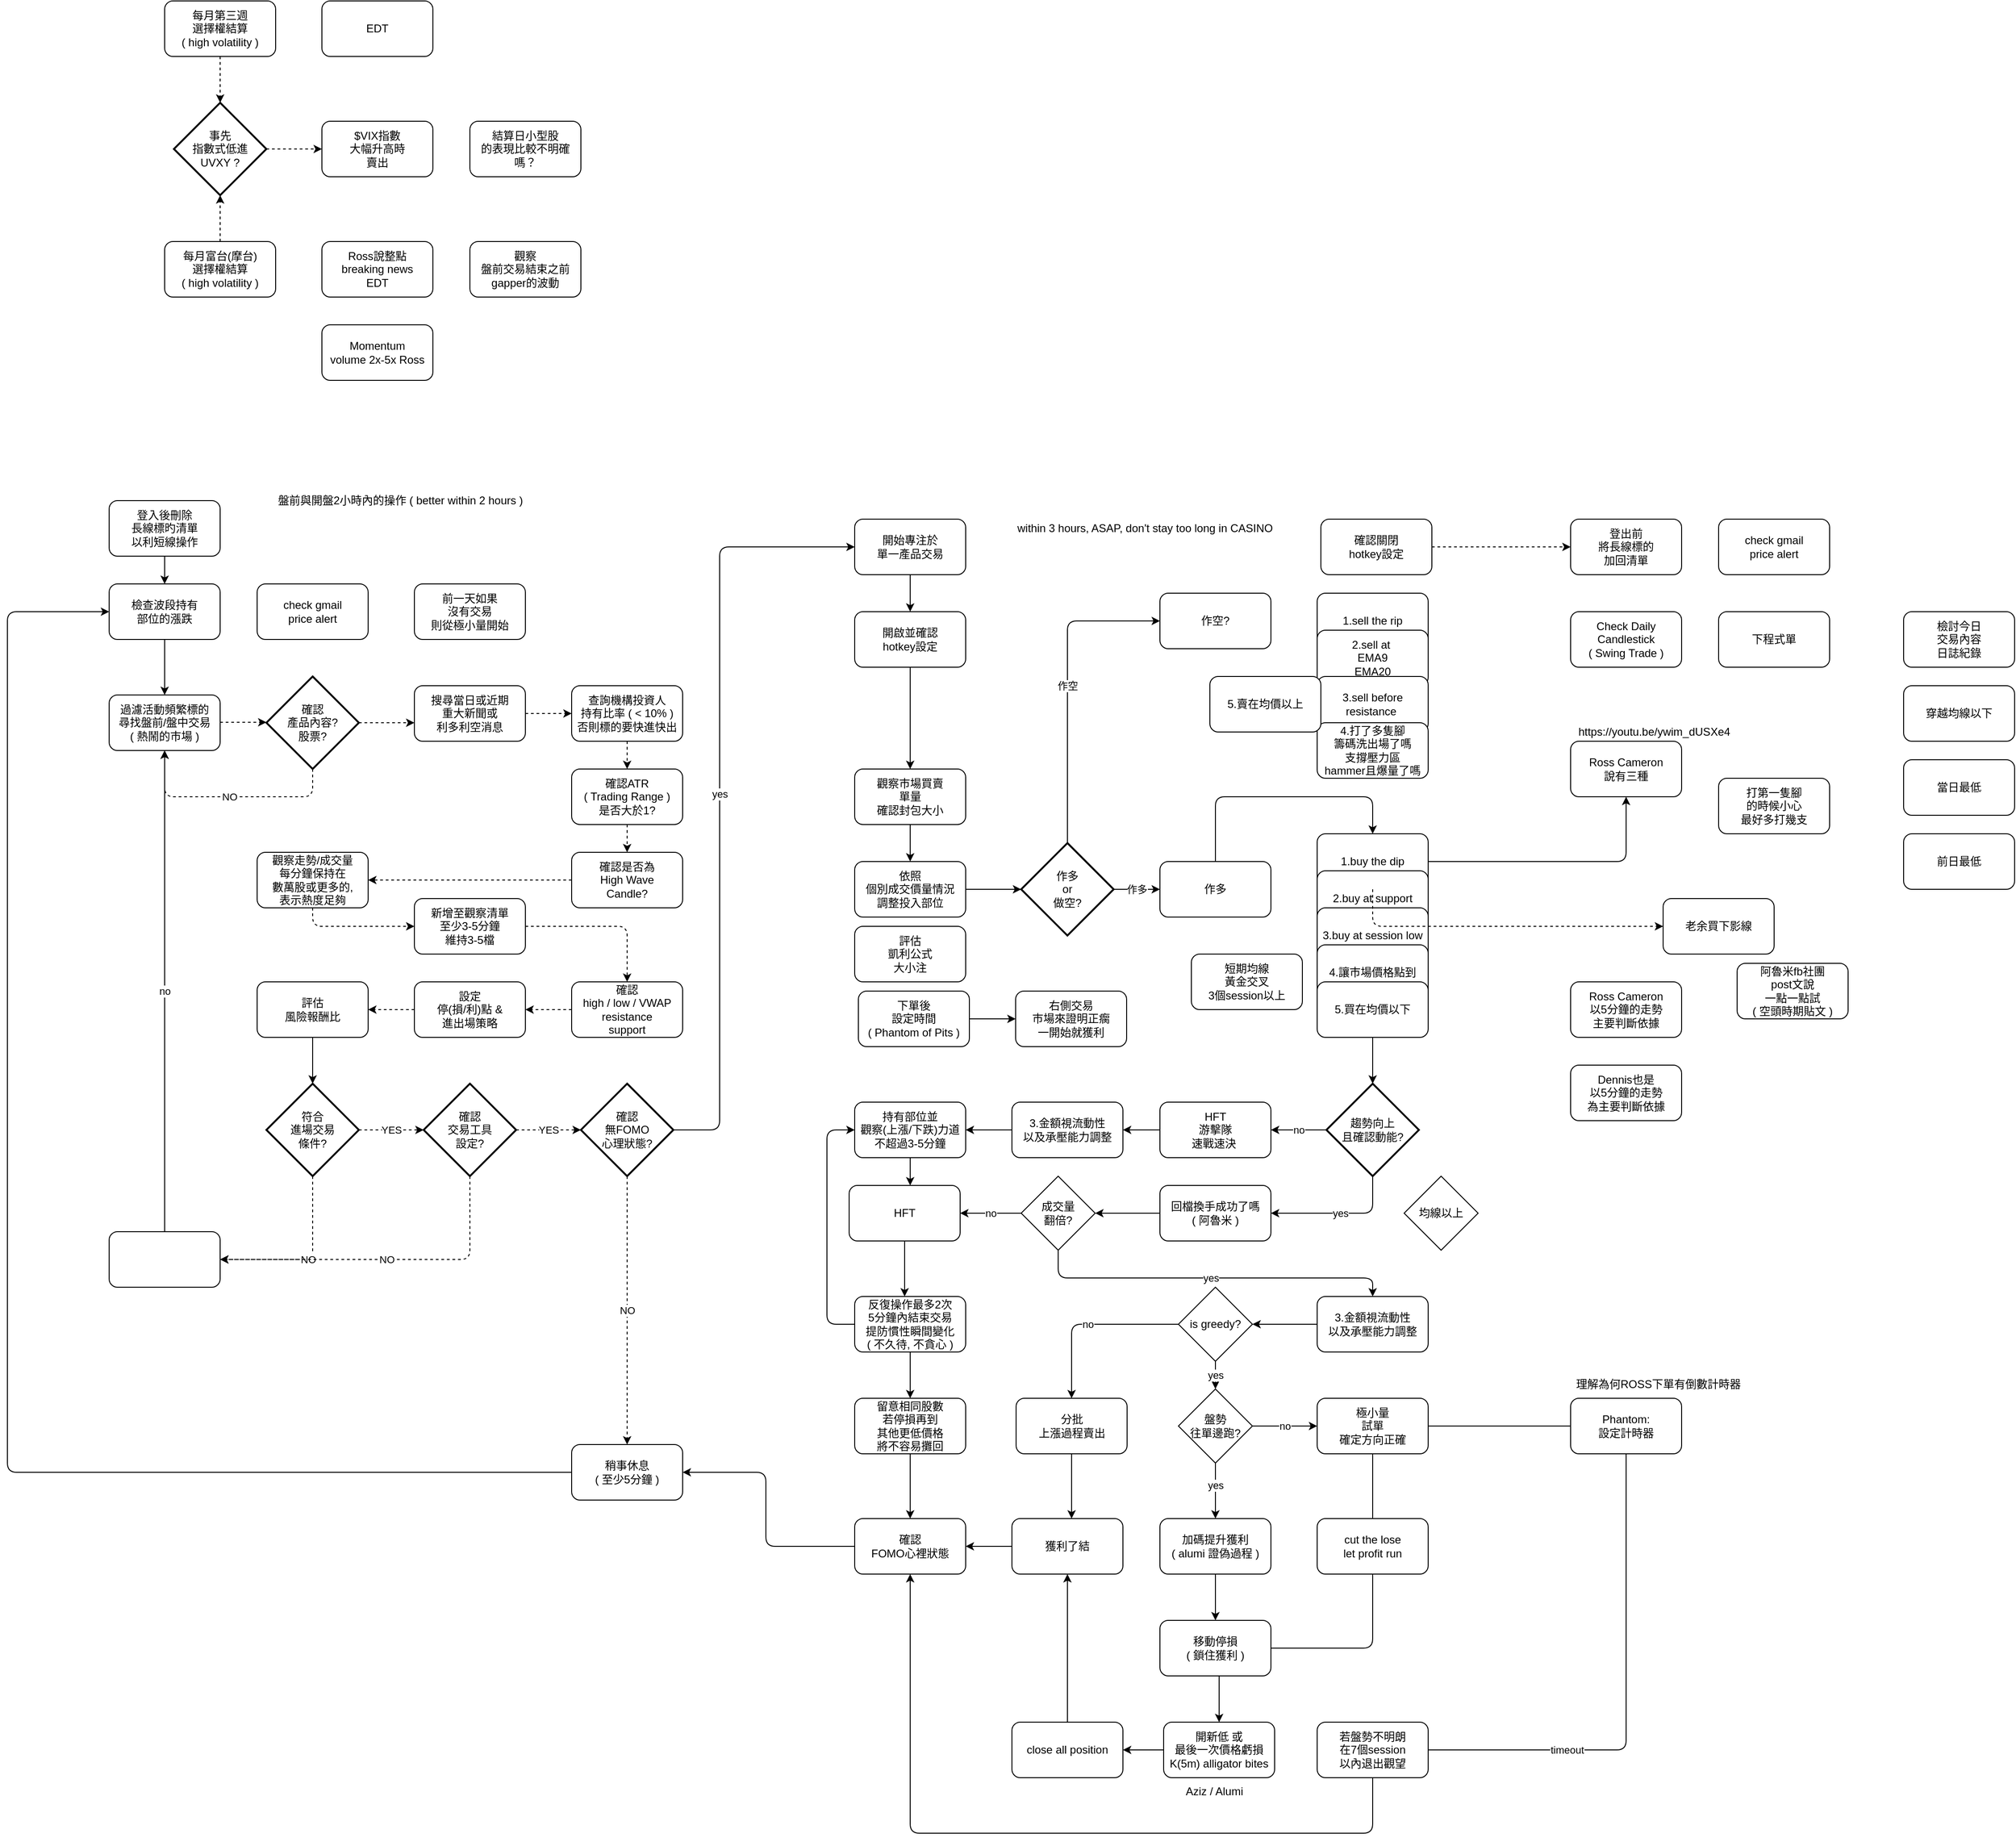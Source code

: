 <mxfile version="18.1.1" type="device" pages="2"><diagram id="2W2IRHp-vWOM0x0aQLfi" name="US trades"><mxGraphModel dx="946" dy="1703" grid="1" gridSize="10" guides="1" tooltips="1" connect="1" arrows="1" fold="1" page="1" pageScale="1" pageWidth="827" pageHeight="1169" math="0" shadow="0"><root><mxCell id="0"/><mxCell id="1" parent="0"/><mxCell id="skBQHpanSOeN_9HQ8_Ik-1" value="過濾活動頻繁標的&lt;br&gt;尋找盤前/盤中交易&lt;br&gt;( 熱鬧的市場 )&lt;br&gt;" style="rounded=1;whiteSpace=wrap;html=1;" parent="1" vertex="1"><mxGeometry x="140" y="230" width="120" height="60" as="geometry"/></mxCell><mxCell id="skBQHpanSOeN_9HQ8_Ik-2" value="登出前&lt;br&gt;將長線標的&lt;br&gt;加回清單" style="rounded=1;whiteSpace=wrap;html=1;" parent="1" vertex="1"><mxGeometry x="1720" y="40" width="120" height="60" as="geometry"/></mxCell><mxCell id="skBQHpanSOeN_9HQ8_Ik-3" value="登入後刪除&lt;br&gt;長線標旳清單&lt;br&gt;以利短線操作" style="rounded=1;whiteSpace=wrap;html=1;" parent="1" vertex="1"><mxGeometry x="140" y="20" width="120" height="60" as="geometry"/></mxCell><mxCell id="skBQHpanSOeN_9HQ8_Ik-4" value="" style="edgeStyle=elbowEdgeStyle;elbow=horizontal;endArrow=classic;html=1;exitX=0.5;exitY=1;exitDx=0;exitDy=0;entryX=0.5;entryY=0;entryDx=0;entryDy=0;" parent="1" source="skBQHpanSOeN_9HQ8_Ik-3" target="skBQHpanSOeN_9HQ8_Ik-11" edge="1"><mxGeometry width="50" height="50" relative="1" as="geometry"><mxPoint x="330" y="160" as="sourcePoint"/><mxPoint x="380" y="110" as="targetPoint"/></mxGeometry></mxCell><mxCell id="skBQHpanSOeN_9HQ8_Ik-5" value="查詢機構投資人&lt;br&gt;持有比率 ( &amp;lt; 10% )&lt;br&gt;否則標的要快進快出" style="rounded=1;whiteSpace=wrap;html=1;" parent="1" vertex="1"><mxGeometry x="640" y="220" width="120" height="60" as="geometry"/></mxCell><mxCell id="skBQHpanSOeN_9HQ8_Ik-7" value="搜尋當日或近期&lt;br&gt;重大新聞或&lt;br&gt;利多利空消息" style="rounded=1;whiteSpace=wrap;html=1;" parent="1" vertex="1"><mxGeometry x="470" y="220" width="120" height="60" as="geometry"/></mxCell><mxCell id="skBQHpanSOeN_9HQ8_Ik-9" value="確認ATR&lt;br&gt;( Trading Range )&lt;br&gt;是否大於1?" style="rounded=1;whiteSpace=wrap;html=1;" parent="1" vertex="1"><mxGeometry x="640" y="310" width="120" height="60" as="geometry"/></mxCell><mxCell id="skBQHpanSOeN_9HQ8_Ik-11" value="檢查波段持有&lt;br&gt;部位的漲跌" style="rounded=1;whiteSpace=wrap;html=1;" parent="1" vertex="1"><mxGeometry x="140" y="110" width="120" height="60" as="geometry"/></mxCell><mxCell id="skBQHpanSOeN_9HQ8_Ik-13" value="觀察走勢/成交量&lt;br&gt;每分鐘保持在&lt;br&gt;數萬股或更多的,&lt;br&gt;表示熱度足夠" style="rounded=1;whiteSpace=wrap;html=1;" parent="1" vertex="1"><mxGeometry x="300" y="400" width="120" height="60" as="geometry"/></mxCell><mxCell id="skBQHpanSOeN_9HQ8_Ik-15" value="新增至觀察清單&lt;br&gt;至少3-5分鐘&lt;br&gt;維持3-5檔" style="rounded=1;whiteSpace=wrap;html=1;" parent="1" vertex="1"><mxGeometry x="470" y="450" width="120" height="60" as="geometry"/></mxCell><mxCell id="skBQHpanSOeN_9HQ8_Ik-17" value="依照&lt;br&gt;個別成交價量情況&lt;br&gt;調整投入部位" style="rounded=1;whiteSpace=wrap;html=1;" parent="1" vertex="1"><mxGeometry x="946" y="410" width="120" height="60" as="geometry"/></mxCell><mxCell id="skBQHpanSOeN_9HQ8_Ik-19" value="作多" style="rounded=1;whiteSpace=wrap;html=1;" parent="1" vertex="1"><mxGeometry x="1276" y="410" width="120" height="60" as="geometry"/></mxCell><mxCell id="skBQHpanSOeN_9HQ8_Ik-20" value="作多&lt;br&gt;or&lt;br&gt;做空?" style="strokeWidth=2;html=1;shape=mxgraph.flowchart.decision;whiteSpace=wrap;" parent="1" vertex="1"><mxGeometry x="1126" y="390" width="100" height="100" as="geometry"/></mxCell><mxCell id="skBQHpanSOeN_9HQ8_Ik-21" value="" style="edgeStyle=elbowEdgeStyle;elbow=horizontal;endArrow=classic;html=1;exitX=0.5;exitY=1;exitDx=0;exitDy=0;" parent="1" source="EkM0skgZJjpNYzMxfoZq-1" target="0viMkFpUtA3ro9ZAQS6A-8" edge="1"><mxGeometry width="50" height="50" relative="1" as="geometry"><mxPoint x="1016" y="390" as="sourcePoint"/><mxPoint x="1016" y="430" as="targetPoint"/><Array as="points"/></mxGeometry></mxCell><mxCell id="skBQHpanSOeN_9HQ8_Ik-22" value="作空" style="edgeStyle=elbowEdgeStyle;elbow=horizontal;endArrow=classic;html=1;exitX=0.5;exitY=0;exitDx=0;exitDy=0;exitPerimeter=0;startArrow=none;entryX=0;entryY=0.5;entryDx=0;entryDy=0;" parent="1" source="skBQHpanSOeN_9HQ8_Ik-20" target="skBQHpanSOeN_9HQ8_Ik-24" edge="1"><mxGeometry width="50" height="50" relative="1" as="geometry"><mxPoint x="1026" y="470" as="sourcePoint"/><mxPoint x="1166" y="360" as="targetPoint"/><Array as="points"><mxPoint x="1176" y="420"/><mxPoint x="1326" y="360"/></Array></mxGeometry></mxCell><mxCell id="skBQHpanSOeN_9HQ8_Ik-23" value="作多" style="edgeStyle=elbowEdgeStyle;elbow=horizontal;endArrow=classic;html=1;startArrow=none;exitX=1;exitY=0.5;exitDx=0;exitDy=0;exitPerimeter=0;entryX=0;entryY=0.5;entryDx=0;entryDy=0;" parent="1" source="skBQHpanSOeN_9HQ8_Ik-20" target="skBQHpanSOeN_9HQ8_Ik-19" edge="1"><mxGeometry width="50" height="50" relative="1" as="geometry"><mxPoint x="1286" y="440" as="sourcePoint"/><mxPoint x="1276" y="340" as="targetPoint"/><Array as="points"/></mxGeometry></mxCell><mxCell id="skBQHpanSOeN_9HQ8_Ik-26" value="1.buy the dip" style="rounded=1;whiteSpace=wrap;html=1;align=center;" parent="1" vertex="1"><mxGeometry x="1446" y="380" width="120" height="60" as="geometry"/></mxCell><mxCell id="skBQHpanSOeN_9HQ8_Ik-27" value="2.buy at support" style="rounded=1;whiteSpace=wrap;html=1;" parent="1" vertex="1"><mxGeometry x="1446" y="420" width="120" height="60" as="geometry"/></mxCell><mxCell id="skBQHpanSOeN_9HQ8_Ik-29" value="" style="edgeStyle=elbowEdgeStyle;elbow=vertical;endArrow=classic;html=1;entryX=0.5;entryY=0;entryDx=0;entryDy=0;" parent="1" source="skBQHpanSOeN_9HQ8_Ik-19" target="skBQHpanSOeN_9HQ8_Ik-26" edge="1"><mxGeometry width="50" height="50" relative="1" as="geometry"><mxPoint x="1026" y="190" as="sourcePoint"/><mxPoint x="1486" y="340" as="targetPoint"/><Array as="points"><mxPoint x="1440" y="340"/></Array></mxGeometry></mxCell><mxCell id="skBQHpanSOeN_9HQ8_Ik-30" value="持有部位並&lt;br&gt;觀察(上漲/下跌)力道&lt;br&gt;不超過3-5分鐘" style="rounded=1;whiteSpace=wrap;html=1;" parent="1" vertex="1"><mxGeometry x="946" y="670" width="120" height="60" as="geometry"/></mxCell><mxCell id="skBQHpanSOeN_9HQ8_Ik-31" value="" style="edgeStyle=elbowEdgeStyle;elbow=horizontal;endArrow=classic;html=1;exitX=0.5;exitY=1;exitDx=0;exitDy=0;" parent="1" source="Uu_KWGpfgqPLzKU3aUC3-20" target="VhhBP-Niib41JX8jMxsJ-1" edge="1"><mxGeometry width="50" height="50" relative="1" as="geometry"><mxPoint x="1005.83" y="480" as="sourcePoint"/><mxPoint x="1066" y="500" as="targetPoint"/><Array as="points"><mxPoint x="1506" y="690"/></Array></mxGeometry></mxCell><mxCell id="skBQHpanSOeN_9HQ8_Ik-32" value="HFT&lt;br&gt;游擊隊&lt;br&gt;速戰速決&amp;nbsp;" style="rounded=1;whiteSpace=wrap;html=1;" parent="1" vertex="1"><mxGeometry x="1276" y="670" width="120" height="60" as="geometry"/></mxCell><mxCell id="skBQHpanSOeN_9HQ8_Ik-33" value="分批&lt;br&gt;上漲過程賣出" style="rounded=1;whiteSpace=wrap;html=1;" parent="1" vertex="1"><mxGeometry x="1120.5" y="990" width="120" height="60" as="geometry"/></mxCell><mxCell id="skBQHpanSOeN_9HQ8_Ik-34" value="" style="edgeStyle=elbowEdgeStyle;elbow=vertical;endArrow=classic;html=1;entryX=1;entryY=0.5;entryDx=0;entryDy=0;" parent="1" source="skBQHpanSOeN_9HQ8_Ik-32" target="VhhBP-Niib41JX8jMxsJ-7" edge="1"><mxGeometry width="50" height="50" relative="1" as="geometry"><mxPoint x="1166" y="650" as="sourcePoint"/><mxPoint x="1226" y="620" as="targetPoint"/><Array as="points"/></mxGeometry></mxCell><mxCell id="skBQHpanSOeN_9HQ8_Ik-35" value="3.金額視流動性&lt;br&gt;以及承壓能力調整" style="rounded=1;whiteSpace=wrap;html=1;" parent="1" vertex="1"><mxGeometry x="1446" y="880" width="120" height="60" as="geometry"/></mxCell><mxCell id="skBQHpanSOeN_9HQ8_Ik-24" value="作空?" style="rounded=1;whiteSpace=wrap;html=1;" parent="1" vertex="1"><mxGeometry x="1276" y="120" width="120" height="60" as="geometry"/></mxCell><mxCell id="skBQHpanSOeN_9HQ8_Ik-41" value="" style="edgeStyle=elbowEdgeStyle;elbow=horizontal;endArrow=classic;html=1;dashed=1;entryX=0;entryY=0.5;entryDx=0;entryDy=0;exitX=0.5;exitY=1;exitDx=0;exitDy=0;" parent="1" source="skBQHpanSOeN_9HQ8_Ik-13" target="skBQHpanSOeN_9HQ8_Ik-15" edge="1"><mxGeometry width="50" height="50" relative="1" as="geometry"><mxPoint x="460" y="340" as="sourcePoint"/><mxPoint x="640" y="335" as="targetPoint"/><Array as="points"><mxPoint x="360" y="460"/></Array></mxGeometry></mxCell><mxCell id="skBQHpanSOeN_9HQ8_Ik-43" value="NO" style="edgeStyle=elbowEdgeStyle;elbow=horizontal;endArrow=classic;html=1;dashed=1;" parent="1" source="ZMTA7PW-a7Co3rukDNKd-3" target="AaKZ0EF2qf_AE9YELpaL-5" edge="1"><mxGeometry width="50" height="50" relative="1" as="geometry"><mxPoint x="300" y="540" as="sourcePoint"/><mxPoint x="430" y="370" as="targetPoint"/><Array as="points"><mxPoint x="360" y="840"/><mxPoint x="230" y="340"/></Array></mxGeometry></mxCell><mxCell id="skBQHpanSOeN_9HQ8_Ik-45" value="反復操作最多2次&lt;br&gt;5分鐘內結束交易&lt;br&gt;提防慣性瞬間變化&lt;br&gt;( 不久待, 不貪心 )" style="rounded=1;whiteSpace=wrap;html=1;" parent="1" vertex="1"><mxGeometry x="946" y="880" width="120" height="60" as="geometry"/></mxCell><mxCell id="skBQHpanSOeN_9HQ8_Ik-47" value="" style="edgeStyle=elbowEdgeStyle;elbow=horizontal;endArrow=classic;html=1;exitX=0;exitY=0.5;exitDx=0;exitDy=0;" parent="1" source="skBQHpanSOeN_9HQ8_Ik-45" target="skBQHpanSOeN_9HQ8_Ik-30" edge="1"><mxGeometry width="50" height="50" relative="1" as="geometry"><mxPoint x="1076" y="560" as="sourcePoint"/><mxPoint x="1276" y="530" as="targetPoint"/><Array as="points"><mxPoint x="916" y="550"/></Array></mxGeometry></mxCell><mxCell id="skBQHpanSOeN_9HQ8_Ik-48" value="稍事休息&lt;br&gt;( 至少5分鐘 )" style="rounded=1;whiteSpace=wrap;html=1;" parent="1" vertex="1"><mxGeometry x="640" y="1040" width="120" height="60" as="geometry"/></mxCell><mxCell id="skBQHpanSOeN_9HQ8_Ik-49" value="" style="edgeStyle=elbowEdgeStyle;elbow=horizontal;endArrow=classic;html=1;exitX=0.5;exitY=1;exitDx=0;exitDy=0;entryX=0.5;entryY=0;entryDx=0;entryDy=0;" parent="1" source="skBQHpanSOeN_9HQ8_Ik-45" target="Uu_KWGpfgqPLzKU3aUC3-11" edge="1"><mxGeometry width="50" height="50" relative="1" as="geometry"><mxPoint x="1016" y="670" as="sourcePoint"/><mxPoint x="1006" y="890" as="targetPoint"/><Array as="points"/></mxGeometry></mxCell><mxCell id="skBQHpanSOeN_9HQ8_Ik-50" value="" style="edgeStyle=elbowEdgeStyle;elbow=horizontal;endArrow=classic;html=1;entryX=0;entryY=0.5;entryDx=0;entryDy=0;exitX=0;exitY=0.5;exitDx=0;exitDy=0;" parent="1" source="skBQHpanSOeN_9HQ8_Ik-48" target="skBQHpanSOeN_9HQ8_Ik-11" edge="1"><mxGeometry width="50" height="50" relative="1" as="geometry"><mxPoint x="150" y="650" as="sourcePoint"/><mxPoint x="150" y="450" as="targetPoint"/><Array as="points"><mxPoint x="30" y="480"/></Array></mxGeometry></mxCell><mxCell id="skBQHpanSOeN_9HQ8_Ik-51" value="" style="edgeStyle=elbowEdgeStyle;elbow=horizontal;endArrow=classic;html=1;entryX=0.5;entryY=0;entryDx=0;entryDy=0;" parent="1" source="skBQHpanSOeN_9HQ8_Ik-11" target="skBQHpanSOeN_9HQ8_Ik-1" edge="1"><mxGeometry width="50" height="50" relative="1" as="geometry"><mxPoint x="210" y="90" as="sourcePoint"/><mxPoint x="210" y="120" as="targetPoint"/></mxGeometry></mxCell><mxCell id="skBQHpanSOeN_9HQ8_Ik-59" value="盤前與開盤2小時內的操作 ( better within 2 hours )" style="text;html=1;strokeColor=none;fillColor=none;align=center;verticalAlign=middle;whiteSpace=wrap;rounded=0;dashed=1;" parent="1" vertex="1"><mxGeometry x="320" y="10" width="270" height="20" as="geometry"/></mxCell><mxCell id="skBQHpanSOeN_9HQ8_Ik-60" value="check gmail&lt;br&gt;price alert" style="rounded=1;whiteSpace=wrap;html=1;" parent="1" vertex="1"><mxGeometry x="300" y="110" width="120" height="60" as="geometry"/></mxCell><mxCell id="_6fpKBOjLZMXCEf4Lv_I-1" value="1.sell the rip" style="rounded=1;whiteSpace=wrap;html=1;" parent="1" vertex="1"><mxGeometry x="1446" y="120" width="120" height="60" as="geometry"/></mxCell><mxCell id="C_OK-YuIfiXgKfMNKGLl-2" value="yes" style="edgeStyle=elbowEdgeStyle;elbow=horizontal;endArrow=classic;html=1;exitX=1;exitY=0.5;exitDx=0;exitDy=0;exitPerimeter=0;entryX=0;entryY=0.5;entryDx=0;entryDy=0;" parent="1" source="C_OK-YuIfiXgKfMNKGLl-3" target="ZMTA7PW-a7Co3rukDNKd-10" edge="1"><mxGeometry width="50" height="50" relative="1" as="geometry"><mxPoint x="220" y="500" as="sourcePoint"/><mxPoint x="-30" y="840" as="targetPoint"/><Array as="points"><mxPoint x="800" y="400"/><mxPoint x="490" y="740"/><mxPoint x="810" y="280"/><mxPoint x="420" y="760"/><mxPoint x="800" y="320"/><mxPoint x="180" y="830"/></Array></mxGeometry></mxCell><mxCell id="C_OK-YuIfiXgKfMNKGLl-3" value="確認&lt;br&gt;無FOMO&lt;br&gt;心理狀態?" style="strokeWidth=2;html=1;shape=mxgraph.flowchart.decision;whiteSpace=wrap;" parent="1" vertex="1"><mxGeometry x="650" y="650" width="100" height="100" as="geometry"/></mxCell><mxCell id="C_OK-YuIfiXgKfMNKGLl-4" value="no" style="edgeStyle=elbowEdgeStyle;elbow=horizontal;endArrow=classic;html=1;entryX=0.5;entryY=1;entryDx=0;entryDy=0;exitX=0.5;exitY=0;exitDx=0;exitDy=0;" parent="1" source="AaKZ0EF2qf_AE9YELpaL-5" target="skBQHpanSOeN_9HQ8_Ik-1" edge="1"><mxGeometry width="50" height="50" relative="1" as="geometry"><mxPoint x="210" y="510" as="sourcePoint"/><mxPoint x="210" y="600" as="targetPoint"/><Array as="points"><mxPoint x="200" y="500"/></Array></mxGeometry></mxCell><mxCell id="W_NOA3347FtvShPqdSyt-1" value="評估&lt;br&gt;風險報酬比" style="rounded=1;whiteSpace=wrap;html=1;" parent="1" vertex="1"><mxGeometry x="300" y="540" width="120" height="60" as="geometry"/></mxCell><mxCell id="eWIeHxmlQqAwC8VUloCX-1" value="within 3 hours, ASAP, don't stay too long in CASINO" style="text;html=1;strokeColor=none;fillColor=none;align=center;verticalAlign=middle;whiteSpace=wrap;rounded=0;dashed=1;" parent="1" vertex="1"><mxGeometry x="1120" y="40" width="280" height="20" as="geometry"/></mxCell><mxCell id="VhhBP-Niib41JX8jMxsJ-1" value="趨勢向上&lt;br&gt;且確認動能?" style="strokeWidth=2;html=1;shape=mxgraph.flowchart.decision;whiteSpace=wrap;" parent="1" vertex="1"><mxGeometry x="1456" y="650" width="100" height="100" as="geometry"/></mxCell><mxCell id="VhhBP-Niib41JX8jMxsJ-2" value="no" style="edgeStyle=elbowEdgeStyle;elbow=horizontal;endArrow=classic;html=1;exitX=0;exitY=0.5;exitDx=0;exitDy=0;exitPerimeter=0;" parent="1" source="VhhBP-Niib41JX8jMxsJ-1" target="skBQHpanSOeN_9HQ8_Ik-32" edge="1"><mxGeometry width="50" height="50" relative="1" as="geometry"><mxPoint x="1016" y="490" as="sourcePoint"/><mxPoint x="1076" y="500" as="targetPoint"/><Array as="points"/></mxGeometry></mxCell><mxCell id="VhhBP-Niib41JX8jMxsJ-5" value="yes" style="edgeStyle=elbowEdgeStyle;elbow=vertical;endArrow=classic;html=1;entryX=1;entryY=0.5;entryDx=0;entryDy=0;" parent="1" target="Uu_KWGpfgqPLzKU3aUC3-9" edge="1"><mxGeometry width="50" height="50" relative="1" as="geometry"><mxPoint x="1506" y="750" as="sourcePoint"/><mxPoint x="1456" y="460" as="targetPoint"/><Array as="points"><mxPoint x="1456" y="790"/></Array></mxGeometry></mxCell><mxCell id="VhhBP-Niib41JX8jMxsJ-6" value="" style="edgeStyle=elbowEdgeStyle;elbow=vertical;endArrow=classic;html=1;" parent="1" source="skBQHpanSOeN_9HQ8_Ik-30" target="u6-GuaqWwv9v-J1z-GwI-6" edge="1"><mxGeometry width="50" height="50" relative="1" as="geometry"><mxPoint x="1286" y="710" as="sourcePoint"/><mxPoint x="1006" y="780" as="targetPoint"/><Array as="points"><mxPoint x="1006" y="680"/></Array></mxGeometry></mxCell><mxCell id="VhhBP-Niib41JX8jMxsJ-7" value="3.金額視流動性&lt;br&gt;以及承壓能力調整" style="rounded=1;whiteSpace=wrap;html=1;" parent="1" vertex="1"><mxGeometry x="1116" y="670" width="120" height="60" as="geometry"/></mxCell><mxCell id="VhhBP-Niib41JX8jMxsJ-9" value="" style="edgeStyle=elbowEdgeStyle;elbow=vertical;endArrow=classic;html=1;entryX=1;entryY=0.5;entryDx=0;entryDy=0;exitX=0;exitY=0.5;exitDx=0;exitDy=0;" parent="1" source="VhhBP-Niib41JX8jMxsJ-7" target="skBQHpanSOeN_9HQ8_Ik-30" edge="1"><mxGeometry width="50" height="50" relative="1" as="geometry"><mxPoint x="1346" y="680" as="sourcePoint"/><mxPoint x="1236" y="630" as="targetPoint"/><Array as="points"/></mxGeometry></mxCell><mxCell id="VhhBP-Niib41JX8jMxsJ-10" value="加碼提升獲利&lt;br&gt;( alumi 證偽過程 )" style="rounded=1;whiteSpace=wrap;html=1;" parent="1" vertex="1"><mxGeometry x="1276" y="1120" width="120" height="60" as="geometry"/></mxCell><mxCell id="VhhBP-Niib41JX8jMxsJ-11" value="is greedy?" style="rhombus;whiteSpace=wrap;html=1;" parent="1" vertex="1"><mxGeometry x="1296" y="870" width="80" height="80" as="geometry"/></mxCell><mxCell id="VhhBP-Niib41JX8jMxsJ-12" value="yes" style="edgeStyle=elbowEdgeStyle;elbow=vertical;endArrow=classic;html=1;" parent="1" source="VhhBP-Niib41JX8jMxsJ-11" target="wbfNIDW1-kOJPG0rf3Xk-1" edge="1"><mxGeometry width="50" height="50" relative="1" as="geometry"><mxPoint x="1516" y="840" as="sourcePoint"/><mxPoint x="1336" y="1010" as="targetPoint"/><Array as="points"><mxPoint x="1336" y="980"/></Array></mxGeometry></mxCell><mxCell id="VhhBP-Niib41JX8jMxsJ-13" value="no" style="edgeStyle=elbowEdgeStyle;elbow=vertical;endArrow=classic;html=1;entryX=0.5;entryY=0;entryDx=0;entryDy=0;exitX=0;exitY=0.5;exitDx=0;exitDy=0;" parent="1" source="VhhBP-Niib41JX8jMxsJ-11" target="skBQHpanSOeN_9HQ8_Ik-33" edge="1"><mxGeometry width="50" height="50" relative="1" as="geometry"><mxPoint x="1346" y="1020" as="sourcePoint"/><mxPoint x="1246" y="1060" as="targetPoint"/><Array as="points"><mxPoint x="1266" y="910"/></Array></mxGeometry></mxCell><mxCell id="VhhBP-Niib41JX8jMxsJ-14" value="" style="edgeStyle=elbowEdgeStyle;elbow=vertical;endArrow=classic;html=1;entryX=1;entryY=0.5;entryDx=0;entryDy=0;exitX=0;exitY=0.5;exitDx=0;exitDy=0;" parent="1" source="skBQHpanSOeN_9HQ8_Ik-35" target="VhhBP-Niib41JX8jMxsJ-11" edge="1"><mxGeometry width="50" height="50" relative="1" as="geometry"><mxPoint x="1286" y="790" as="sourcePoint"/><mxPoint x="1246" y="790" as="targetPoint"/><Array as="points"/></mxGeometry></mxCell><mxCell id="VhhBP-Niib41JX8jMxsJ-15" value="確認&lt;br&gt;FOMO心裡狀態" style="rounded=1;whiteSpace=wrap;html=1;" parent="1" vertex="1"><mxGeometry x="946" y="1120" width="120" height="60" as="geometry"/></mxCell><mxCell id="VhhBP-Niib41JX8jMxsJ-16" value="" style="edgeStyle=elbowEdgeStyle;elbow=horizontal;endArrow=classic;html=1;entryX=1;entryY=0.5;entryDx=0;entryDy=0;exitX=0;exitY=0.5;exitDx=0;exitDy=0;" parent="1" source="VhhBP-Niib41JX8jMxsJ-15" target="skBQHpanSOeN_9HQ8_Ik-48" edge="1"><mxGeometry width="50" height="50" relative="1" as="geometry"><mxPoint x="210" y="1070" as="sourcePoint"/><mxPoint x="200" y="1400" as="targetPoint"/><Array as="points"><mxPoint x="850" y="1050"/><mxPoint x="-680" y="1360"/></Array></mxGeometry></mxCell><mxCell id="VhhBP-Niib41JX8jMxsJ-17" value="移動停損&lt;br&gt;( 鎖住獲利 )" style="rounded=1;whiteSpace=wrap;html=1;" parent="1" vertex="1"><mxGeometry x="1276" y="1230" width="120" height="60" as="geometry"/></mxCell><mxCell id="VhhBP-Niib41JX8jMxsJ-18" value="" style="edgeStyle=elbowEdgeStyle;elbow=vertical;endArrow=classic;html=1;entryX=0.5;entryY=0;entryDx=0;entryDy=0;" parent="1" source="VhhBP-Niib41JX8jMxsJ-10" target="VhhBP-Niib41JX8jMxsJ-17" edge="1"><mxGeometry width="50" height="50" relative="1" as="geometry"><mxPoint x="1456" y="970" as="sourcePoint"/><mxPoint x="1386" y="970" as="targetPoint"/><Array as="points"/></mxGeometry></mxCell><mxCell id="VhhBP-Niib41JX8jMxsJ-19" value="獲利了結" style="rounded=1;whiteSpace=wrap;html=1;" parent="1" vertex="1"><mxGeometry x="1116" y="1120" width="120" height="60" as="geometry"/></mxCell><mxCell id="VhhBP-Niib41JX8jMxsJ-20" value="" style="edgeStyle=elbowEdgeStyle;elbow=horizontal;endArrow=classic;html=1;exitX=0;exitY=0.5;exitDx=0;exitDy=0;" parent="1" source="VhhBP-Niib41JX8jMxsJ-19" target="VhhBP-Niib41JX8jMxsJ-15" edge="1"><mxGeometry width="50" height="50" relative="1" as="geometry"><mxPoint x="1016" y="1000" as="sourcePoint"/><mxPoint x="1016" y="1070" as="targetPoint"/><Array as="points"/></mxGeometry></mxCell><mxCell id="VhhBP-Niib41JX8jMxsJ-21" value="" style="edgeStyle=elbowEdgeStyle;elbow=horizontal;endArrow=classic;html=1;exitX=0.5;exitY=1;exitDx=0;exitDy=0;" parent="1" source="skBQHpanSOeN_9HQ8_Ik-33" target="VhhBP-Niib41JX8jMxsJ-19" edge="1"><mxGeometry width="50" height="50" relative="1" as="geometry"><mxPoint x="1126" y="1050" as="sourcePoint"/><mxPoint x="1076" y="1050" as="targetPoint"/><Array as="points"/></mxGeometry></mxCell><mxCell id="VhhBP-Niib41JX8jMxsJ-22" value="" style="edgeStyle=elbowEdgeStyle;elbow=vertical;endArrow=classic;html=1;" parent="1" source="VhhBP-Niib41JX8jMxsJ-17" edge="1"><mxGeometry width="50" height="50" relative="1" as="geometry"><mxPoint x="1186" y="1000" as="sourcePoint"/><mxPoint x="1340" y="1340" as="targetPoint"/><Array as="points"><mxPoint x="1336" y="1280"/></Array></mxGeometry></mxCell><mxCell id="VhhBP-Niib41JX8jMxsJ-23" value="確認&lt;br&gt;產品內容?&lt;br&gt;股票?" style="strokeWidth=2;html=1;shape=mxgraph.flowchart.decision;whiteSpace=wrap;" parent="1" vertex="1"><mxGeometry x="310" y="210" width="100" height="100" as="geometry"/></mxCell><mxCell id="VhhBP-Niib41JX8jMxsJ-26" value="" style="edgeStyle=elbowEdgeStyle;elbow=vertical;endArrow=classic;html=1;entryX=0.5;entryY=0;entryDx=0;entryDy=0;exitX=0.5;exitY=1;exitDx=0;exitDy=0;" parent="1" source="ZMTA7PW-a7Co3rukDNKd-10" target="EkM0skgZJjpNYzMxfoZq-1" edge="1"><mxGeometry width="50" height="50" relative="1" as="geometry"><mxPoint x="1490" y="90" as="sourcePoint"/><mxPoint x="1920" y="130" as="targetPoint"/><Array as="points"><mxPoint x="1020" y="130"/></Array></mxGeometry></mxCell><mxCell id="VhhBP-Niib41JX8jMxsJ-27" value="確認&lt;br&gt;交易工具&lt;br&gt;設定?" style="strokeWidth=2;html=1;shape=mxgraph.flowchart.decision;whiteSpace=wrap;" parent="1" vertex="1"><mxGeometry x="480" y="650" width="100" height="100" as="geometry"/></mxCell><mxCell id="EkM0skgZJjpNYzMxfoZq-1" value="開啟並確認&lt;br&gt;hotkey設定" style="rounded=1;whiteSpace=wrap;html=1;" parent="1" vertex="1"><mxGeometry x="946" y="140" width="120" height="60" as="geometry"/></mxCell><mxCell id="EkM0skgZJjpNYzMxfoZq-2" value="" style="edgeStyle=elbowEdgeStyle;elbow=horizontal;endArrow=classic;html=1;entryX=0;entryY=0.5;entryDx=0;entryDy=0;exitX=1;exitY=0.5;exitDx=0;exitDy=0;entryPerimeter=0;" parent="1" source="skBQHpanSOeN_9HQ8_Ik-17" target="skBQHpanSOeN_9HQ8_Ik-20" edge="1"><mxGeometry width="50" height="50" relative="1" as="geometry"><mxPoint x="1076" y="560" as="sourcePoint"/><mxPoint x="1126" y="460" as="targetPoint"/><Array as="points"><mxPoint x="1100" y="440"/><mxPoint x="1006" y="500"/></Array></mxGeometry></mxCell><mxCell id="EkM0skgZJjpNYzMxfoZq-3" value="確認關閉&lt;br&gt;hotkey設定" style="rounded=1;whiteSpace=wrap;html=1;" parent="1" vertex="1"><mxGeometry x="1450" y="40" width="120" height="60" as="geometry"/></mxCell><mxCell id="1WfiTx5VEYkJO1Hu9jlq-1" value="Check Daily Candlestick&lt;br&gt;( Swing Trade )" style="rounded=1;whiteSpace=wrap;html=1;" parent="1" vertex="1"><mxGeometry x="1720" y="140" width="120" height="60" as="geometry"/></mxCell><mxCell id="1WfiTx5VEYkJO1Hu9jlq-2" value="3.buy at session low" style="rounded=1;whiteSpace=wrap;html=1;" parent="1" vertex="1"><mxGeometry x="1446" y="460" width="120" height="60" as="geometry"/></mxCell><mxCell id="skBQHpanSOeN_9HQ8_Ik-28" value="4.讓市場價格點到" style="rounded=1;whiteSpace=wrap;html=1;" parent="1" vertex="1"><mxGeometry x="1446" y="500" width="120" height="60" as="geometry"/></mxCell><mxCell id="Knp_QD3zdvXwg-ZzL5qu-1" value="每月第三週&lt;br&gt;選擇權結算&lt;br&gt;( high volatility )" style="rounded=1;whiteSpace=wrap;html=1;" parent="1" vertex="1"><mxGeometry x="200" y="-520" width="120" height="60" as="geometry"/></mxCell><mxCell id="Knp_QD3zdvXwg-ZzL5qu-2" value="事先&lt;br&gt;指數式低進&lt;br&gt;UVXY ?" style="strokeWidth=2;html=1;shape=mxgraph.flowchart.decision;whiteSpace=wrap;" parent="1" vertex="1"><mxGeometry x="210" y="-410" width="100" height="100" as="geometry"/></mxCell><mxCell id="Knp_QD3zdvXwg-ZzL5qu-3" value="" style="edgeStyle=elbowEdgeStyle;elbow=horizontal;endArrow=classic;html=1;dashed=1;" parent="1" source="Knp_QD3zdvXwg-ZzL5qu-1" target="Knp_QD3zdvXwg-ZzL5qu-2" edge="1"><mxGeometry width="50" height="50" relative="1" as="geometry"><mxPoint x="60" y="-360.5" as="sourcePoint"/><mxPoint x="110" y="-360.5" as="targetPoint"/><Array as="points"><mxPoint x="260" y="-440"/><mxPoint x="70" y="-360.5"/></Array></mxGeometry></mxCell><mxCell id="Knp_QD3zdvXwg-ZzL5qu-4" value="" style="edgeStyle=elbowEdgeStyle;elbow=horizontal;endArrow=classic;html=1;dashed=1;" parent="1" source="Knp_QD3zdvXwg-ZzL5qu-2" target="Knp_QD3zdvXwg-ZzL5qu-5" edge="1"><mxGeometry width="50" height="50" relative="1" as="geometry"><mxPoint x="220" y="-360.5" as="sourcePoint"/><mxPoint x="280" y="-360.5" as="targetPoint"/><Array as="points"><mxPoint x="240" y="-360.5"/></Array></mxGeometry></mxCell><mxCell id="Knp_QD3zdvXwg-ZzL5qu-5" value="$VIX指數&lt;br&gt;大幅升高時&lt;br&gt;賣出" style="rounded=1;whiteSpace=wrap;html=1;" parent="1" vertex="1"><mxGeometry x="370" y="-390" width="120" height="60" as="geometry"/></mxCell><mxCell id="Cetyac1BlZ-1omTwtbpA-1" value="每月富台(摩台)&lt;br&gt;選擇權結算&lt;br&gt;( high volatility )" style="rounded=1;whiteSpace=wrap;html=1;" parent="1" vertex="1"><mxGeometry x="200" y="-260" width="120" height="60" as="geometry"/></mxCell><mxCell id="Cetyac1BlZ-1omTwtbpA-2" value="" style="edgeStyle=elbowEdgeStyle;elbow=horizontal;endArrow=classic;html=1;dashed=1;entryX=0.5;entryY=1;entryDx=0;entryDy=0;entryPerimeter=0;" parent="1" source="Cetyac1BlZ-1omTwtbpA-1" target="Knp_QD3zdvXwg-ZzL5qu-2" edge="1"><mxGeometry width="50" height="50" relative="1" as="geometry"><mxPoint x="70" y="-280.5" as="sourcePoint"/><mxPoint x="130" y="-280.5" as="targetPoint"/><Array as="points"><mxPoint x="260" y="-270"/></Array></mxGeometry></mxCell><mxCell id="ZMTA7PW-a7Co3rukDNKd-1" value="確認&lt;br&gt;high / low / VWAP&lt;br&gt;resistance&lt;br&gt;support" style="rounded=1;whiteSpace=wrap;html=1;" parent="1" vertex="1"><mxGeometry x="640" y="540" width="120" height="60" as="geometry"/></mxCell><mxCell id="ZMTA7PW-a7Co3rukDNKd-2" value="" style="edgeStyle=elbowEdgeStyle;elbow=horizontal;endArrow=classic;html=1;dashed=1;exitX=0;exitY=0.5;exitDx=0;exitDy=0;entryX=1;entryY=0.5;entryDx=0;entryDy=0;" parent="1" source="ZMTA7PW-a7Co3rukDNKd-1" target="ZMTA7PW-a7Co3rukDNKd-5" edge="1"><mxGeometry width="50" height="50" relative="1" as="geometry"><mxPoint x="480" y="425" as="sourcePoint"/><mxPoint x="360" y="475" as="targetPoint"/><Array as="points"/></mxGeometry></mxCell><mxCell id="ZMTA7PW-a7Co3rukDNKd-3" value="符合&lt;br&gt;進場交易&lt;br&gt;條件?" style="strokeWidth=2;html=1;shape=mxgraph.flowchart.decision;whiteSpace=wrap;" parent="1" vertex="1"><mxGeometry x="310" y="650" width="100" height="100" as="geometry"/></mxCell><mxCell id="ZMTA7PW-a7Co3rukDNKd-4" value="YES" style="edgeStyle=elbowEdgeStyle;elbow=horizontal;endArrow=classic;html=1;dashed=1;exitX=1;exitY=0.5;exitDx=0;exitDy=0;exitPerimeter=0;entryX=0;entryY=0.5;entryDx=0;entryDy=0;entryPerimeter=0;" parent="1" source="ZMTA7PW-a7Co3rukDNKd-3" target="VhhBP-Niib41JX8jMxsJ-27" edge="1"><mxGeometry width="50" height="50" relative="1" as="geometry"><mxPoint x="340" y="720" as="sourcePoint"/><mxPoint x="490" y="710" as="targetPoint"/><Array as="points"/></mxGeometry></mxCell><mxCell id="ZMTA7PW-a7Co3rukDNKd-5" value="設定&lt;br&gt;停(損/利)點 &amp;amp;&lt;br&gt;進出場策略" style="rounded=1;whiteSpace=wrap;html=1;" parent="1" vertex="1"><mxGeometry x="470" y="540" width="120" height="60" as="geometry"/></mxCell><mxCell id="ZMTA7PW-a7Co3rukDNKd-10" value="開始專注於&lt;br&gt;單一產品交易" style="rounded=1;whiteSpace=wrap;html=1;" parent="1" vertex="1"><mxGeometry x="946" y="40" width="120" height="60" as="geometry"/></mxCell><mxCell id="ZMTA7PW-a7Co3rukDNKd-11" value="NO" style="edgeStyle=elbowEdgeStyle;elbow=horizontal;endArrow=classic;html=1;dashed=1;exitX=0.5;exitY=1;exitDx=0;exitDy=0;entryX=1;entryY=0.5;entryDx=0;entryDy=0;exitPerimeter=0;" parent="1" source="VhhBP-Niib41JX8jMxsJ-27" target="AaKZ0EF2qf_AE9YELpaL-5" edge="1"><mxGeometry width="50" height="50" relative="1" as="geometry"><mxPoint x="540" y="650" as="sourcePoint"/><mxPoint x="310" y="730" as="targetPoint"/><Array as="points"><mxPoint x="530" y="800"/><mxPoint x="250" y="360"/></Array></mxGeometry></mxCell><mxCell id="AaKZ0EF2qf_AE9YELpaL-1" value="" style="edgeStyle=elbowEdgeStyle;elbow=vertical;endArrow=classic;html=1;dashed=1;entryX=0;entryY=0.5;entryDx=0;entryDy=0;entryPerimeter=0;" parent="1" source="skBQHpanSOeN_9HQ8_Ik-1" target="VhhBP-Niib41JX8jMxsJ-23" edge="1"><mxGeometry width="50" height="50" relative="1" as="geometry"><mxPoint x="270" y="259.5" as="sourcePoint"/><mxPoint x="310" y="259.5" as="targetPoint"/><Array as="points"><mxPoint x="290" y="259.5"/></Array></mxGeometry></mxCell><mxCell id="AaKZ0EF2qf_AE9YELpaL-2" value="" style="edgeStyle=elbowEdgeStyle;elbow=vertical;endArrow=classic;html=1;dashed=1;exitX=1;exitY=0.5;exitDx=0;exitDy=0;exitPerimeter=0;" parent="1" source="VhhBP-Niib41JX8jMxsJ-23" edge="1"><mxGeometry width="50" height="50" relative="1" as="geometry"><mxPoint x="430" y="259.5" as="sourcePoint"/><mxPoint x="470" y="259.5" as="targetPoint"/><Array as="points"><mxPoint x="440" y="260"/></Array></mxGeometry></mxCell><mxCell id="AaKZ0EF2qf_AE9YELpaL-3" value="" style="edgeStyle=elbowEdgeStyle;elbow=vertical;endArrow=classic;html=1;dashed=1;exitX=0.5;exitY=1;exitDx=0;exitDy=0;" parent="1" source="skBQHpanSOeN_9HQ8_Ik-5" target="skBQHpanSOeN_9HQ8_Ik-9" edge="1"><mxGeometry width="50" height="50" relative="1" as="geometry"><mxPoint x="430" y="279.5" as="sourcePoint"/><mxPoint x="480" y="279.5" as="targetPoint"/><Array as="points"/></mxGeometry></mxCell><mxCell id="AaKZ0EF2qf_AE9YELpaL-4" value="" style="edgeStyle=elbowEdgeStyle;elbow=horizontal;endArrow=classic;html=1;dashed=1;" parent="1" target="W_NOA3347FtvShPqdSyt-1" edge="1"><mxGeometry width="50" height="50" relative="1" as="geometry"><mxPoint x="470" y="570" as="sourcePoint"/><mxPoint x="470" y="580" as="targetPoint"/><Array as="points"/></mxGeometry></mxCell><mxCell id="AaKZ0EF2qf_AE9YELpaL-5" value="" style="rounded=1;whiteSpace=wrap;html=1;" parent="1" vertex="1"><mxGeometry x="140" y="810" width="120" height="60" as="geometry"/></mxCell><mxCell id="AaKZ0EF2qf_AE9YELpaL-6" value="YES" style="edgeStyle=elbowEdgeStyle;elbow=horizontal;endArrow=classic;html=1;dashed=1;exitX=1;exitY=0.5;exitDx=0;exitDy=0;exitPerimeter=0;entryX=0;entryY=0.5;entryDx=0;entryDy=0;entryPerimeter=0;" parent="1" source="VhhBP-Niib41JX8jMxsJ-27" target="C_OK-YuIfiXgKfMNKGLl-3" edge="1"><mxGeometry width="50" height="50" relative="1" as="geometry"><mxPoint x="420" y="710" as="sourcePoint"/><mxPoint x="490" y="710" as="targetPoint"/><Array as="points"/></mxGeometry></mxCell><mxCell id="AaKZ0EF2qf_AE9YELpaL-7" value="NO" style="edgeStyle=elbowEdgeStyle;elbow=horizontal;endArrow=classic;html=1;dashed=1;entryX=0.5;entryY=0;entryDx=0;entryDy=0;" parent="1" source="C_OK-YuIfiXgKfMNKGLl-3" target="skBQHpanSOeN_9HQ8_Ik-48" edge="1"><mxGeometry width="50" height="50" relative="1" as="geometry"><mxPoint x="540" y="780" as="sourcePoint"/><mxPoint x="270" y="850" as="targetPoint"/><Array as="points"><mxPoint x="700" y="840"/><mxPoint x="260" y="370"/></Array></mxGeometry></mxCell><mxCell id="AaKZ0EF2qf_AE9YELpaL-8" value="" style="edgeStyle=elbowEdgeStyle;elbow=vertical;endArrow=classic;html=1;dashed=1;exitX=1;exitY=0.5;exitDx=0;exitDy=0;entryX=0;entryY=0.5;entryDx=0;entryDy=0;" parent="1" source="skBQHpanSOeN_9HQ8_Ik-7" target="skBQHpanSOeN_9HQ8_Ik-5" edge="1"><mxGeometry width="50" height="50" relative="1" as="geometry"><mxPoint x="420" y="270" as="sourcePoint"/><mxPoint x="480" y="269.5" as="targetPoint"/><Array as="points"><mxPoint x="620" y="250"/></Array></mxGeometry></mxCell><mxCell id="AaKZ0EF2qf_AE9YELpaL-9" value="NO" style="edgeStyle=elbowEdgeStyle;elbow=horizontal;endArrow=classic;html=1;dashed=1;exitX=0.5;exitY=1;exitDx=0;exitDy=0;exitPerimeter=0;entryX=0.5;entryY=1;entryDx=0;entryDy=0;" parent="1" source="VhhBP-Niib41JX8jMxsJ-23" target="skBQHpanSOeN_9HQ8_Ik-1" edge="1"><mxGeometry width="50" height="50" relative="1" as="geometry"><mxPoint x="370" y="780" as="sourcePoint"/><mxPoint x="270" y="850" as="targetPoint"/><Array as="points"><mxPoint x="280" y="340"/><mxPoint x="240" y="350"/></Array></mxGeometry></mxCell><mxCell id="AaKZ0EF2qf_AE9YELpaL-12" value="" style="edgeStyle=elbowEdgeStyle;elbow=vertical;endArrow=classic;html=1;entryX=0.5;entryY=0;entryDx=0;entryDy=0;entryPerimeter=0;exitX=0.5;exitY=1;exitDx=0;exitDy=0;" parent="1" source="W_NOA3347FtvShPqdSyt-1" target="ZMTA7PW-a7Co3rukDNKd-3" edge="1"><mxGeometry width="50" height="50" relative="1" as="geometry"><mxPoint x="430" y="640" as="sourcePoint"/><mxPoint x="480" y="590" as="targetPoint"/></mxGeometry></mxCell><mxCell id="wbfNIDW1-kOJPG0rf3Xk-1" value="盤勢&lt;br&gt;往單邊跑?" style="rhombus;whiteSpace=wrap;html=1;" parent="1" vertex="1"><mxGeometry x="1296" y="980" width="80" height="80" as="geometry"/></mxCell><mxCell id="wbfNIDW1-kOJPG0rf3Xk-2" value="yes" style="edgeStyle=elbowEdgeStyle;elbow=vertical;endArrow=classic;html=1;entryX=0.5;entryY=0;entryDx=0;entryDy=0;exitX=0.5;exitY=1;exitDx=0;exitDy=0;" parent="1" source="wbfNIDW1-kOJPG0rf3Xk-1" target="VhhBP-Niib41JX8jMxsJ-10" edge="1"><mxGeometry x="-0.2" width="50" height="50" relative="1" as="geometry"><mxPoint x="1346" y="960" as="sourcePoint"/><mxPoint x="1346" y="1010" as="targetPoint"/><Array as="points"><mxPoint x="1356" y="1100"/></Array><mxPoint as="offset"/></mxGeometry></mxCell><mxCell id="wbfNIDW1-kOJPG0rf3Xk-3" value="no" style="edgeStyle=elbowEdgeStyle;elbow=vertical;endArrow=classic;html=1;entryX=0;entryY=0.5;entryDx=0;entryDy=0;exitX=1;exitY=0.5;exitDx=0;exitDy=0;" parent="1" source="wbfNIDW1-kOJPG0rf3Xk-1" target="Uu_KWGpfgqPLzKU3aUC3-17" edge="1"><mxGeometry width="50" height="50" relative="1" as="geometry"><mxPoint x="1446" y="1050" as="sourcePoint"/><mxPoint x="1446" y="1110" as="targetPoint"/><Array as="points"><mxPoint x="1410" y="1020"/></Array></mxGeometry></mxCell><mxCell id="wbfNIDW1-kOJPG0rf3Xk-4" value="若盤勢不明朗&lt;br&gt;在7個session&lt;br&gt;以內退出觀望" style="rounded=1;whiteSpace=wrap;html=1;" parent="1" vertex="1"><mxGeometry x="1446" y="1340" width="120" height="60" as="geometry"/></mxCell><mxCell id="wbfNIDW1-kOJPG0rf3Xk-5" value="" style="edgeStyle=elbowEdgeStyle;elbow=vertical;endArrow=classic;html=1;entryX=0.5;entryY=1;entryDx=0;entryDy=0;exitX=0.5;exitY=1;exitDx=0;exitDy=0;" parent="1" source="wbfNIDW1-kOJPG0rf3Xk-4" target="VhhBP-Niib41JX8jMxsJ-15" edge="1"><mxGeometry width="50" height="50" relative="1" as="geometry"><mxPoint x="1226" y="1430" as="sourcePoint"/><mxPoint x="1276" y="1380" as="targetPoint"/><Array as="points"><mxPoint x="1250" y="1460"/></Array></mxGeometry></mxCell><mxCell id="Uu_KWGpfgqPLzKU3aUC3-1" value="確認是否為&lt;br&gt;High Wave&lt;br&gt;Candle?" style="rounded=1;whiteSpace=wrap;html=1;" parent="1" vertex="1"><mxGeometry x="640" y="400" width="120" height="60" as="geometry"/></mxCell><mxCell id="Uu_KWGpfgqPLzKU3aUC3-2" value="" style="edgeStyle=elbowEdgeStyle;elbow=horizontal;endArrow=classic;html=1;dashed=1;exitX=0.5;exitY=1;exitDx=0;exitDy=0;entryX=0.5;entryY=0;entryDx=0;entryDy=0;" parent="1" source="skBQHpanSOeN_9HQ8_Ik-9" target="Uu_KWGpfgqPLzKU3aUC3-1" edge="1"><mxGeometry width="50" height="50" relative="1" as="geometry"><mxPoint x="650" y="440" as="sourcePoint"/><mxPoint x="600" y="350" as="targetPoint"/><Array as="points"/></mxGeometry></mxCell><mxCell id="Uu_KWGpfgqPLzKU3aUC3-4" value="" style="edgeStyle=elbowEdgeStyle;elbow=vertical;endArrow=classic;html=1;exitX=1;exitY=0.5;exitDx=0;exitDy=0;entryX=0;entryY=0.5;entryDx=0;entryDy=0;dashed=1;" parent="1" source="EkM0skgZJjpNYzMxfoZq-3" target="skBQHpanSOeN_9HQ8_Ik-2" edge="1"><mxGeometry width="50" height="50" relative="1" as="geometry"><mxPoint x="1580" y="139.5" as="sourcePoint"/><mxPoint x="1630" y="139.5" as="targetPoint"/><Array as="points"><mxPoint x="1650" y="70"/></Array></mxGeometry></mxCell><mxCell id="Uu_KWGpfgqPLzKU3aUC3-5" value="check gmail&lt;br&gt;price alert" style="rounded=1;whiteSpace=wrap;html=1;" parent="1" vertex="1"><mxGeometry x="1880" y="40" width="120" height="60" as="geometry"/></mxCell><mxCell id="Uu_KWGpfgqPLzKU3aUC3-6" value="2.sell at&amp;nbsp;&lt;br&gt;EMA9&lt;br&gt;EMA20" style="rounded=1;whiteSpace=wrap;html=1;" parent="1" vertex="1"><mxGeometry x="1446" y="160" width="120" height="60" as="geometry"/></mxCell><mxCell id="Uu_KWGpfgqPLzKU3aUC3-7" value="3.sell before&lt;br&gt;resistance&amp;nbsp;&lt;br&gt;" style="rounded=1;whiteSpace=wrap;html=1;" parent="1" vertex="1"><mxGeometry x="1446" y="210" width="120" height="60" as="geometry"/></mxCell><mxCell id="Uu_KWGpfgqPLzKU3aUC3-8" value="4.打了多隻腳&lt;br&gt;籌碼洗出場了嗎&lt;br&gt;支撐壓力區&lt;br&gt;hammer且爆量了嗎" style="rounded=1;whiteSpace=wrap;html=1;" parent="1" vertex="1"><mxGeometry x="1446" y="260" width="120" height="60" as="geometry"/></mxCell><mxCell id="Uu_KWGpfgqPLzKU3aUC3-9" value="回檔換手成功了嗎&lt;br&gt;( 阿魯米 )" style="rounded=1;whiteSpace=wrap;html=1;" parent="1" vertex="1"><mxGeometry x="1276" y="760" width="120" height="60" as="geometry"/></mxCell><mxCell id="Uu_KWGpfgqPLzKU3aUC3-10" value="評估&lt;br&gt;凱利公式&lt;br&gt;大小注" style="rounded=1;whiteSpace=wrap;html=1;" parent="1" vertex="1"><mxGeometry x="946" y="480" width="120" height="60" as="geometry"/></mxCell><mxCell id="Uu_KWGpfgqPLzKU3aUC3-11" value="留意相同股數&lt;br&gt;若停損再到&lt;br&gt;其他更低價格&lt;br&gt;將不容易攤回" style="rounded=1;whiteSpace=wrap;html=1;" parent="1" vertex="1"><mxGeometry x="946" y="990" width="120" height="60" as="geometry"/></mxCell><mxCell id="Uu_KWGpfgqPLzKU3aUC3-12" value="" style="edgeStyle=elbowEdgeStyle;elbow=horizontal;endArrow=classic;html=1;entryX=0.5;entryY=0;entryDx=0;entryDy=0;" parent="1" source="Uu_KWGpfgqPLzKU3aUC3-11" target="VhhBP-Niib41JX8jMxsJ-15" edge="1"><mxGeometry width="50" height="50" relative="1" as="geometry"><mxPoint x="1005.5" y="1060" as="sourcePoint"/><mxPoint x="1005.5" y="1110" as="targetPoint"/><Array as="points"/></mxGeometry></mxCell><mxCell id="Uu_KWGpfgqPLzKU3aUC3-13" value="開新低&amp;nbsp;或&lt;br&gt;最後一次價格虧損&lt;br&gt;K(5m) alligator bites" style="rounded=1;whiteSpace=wrap;html=1;" parent="1" vertex="1"><mxGeometry x="1280" y="1340" width="120" height="60" as="geometry"/></mxCell><mxCell id="Uu_KWGpfgqPLzKU3aUC3-14" value="" style="edgeStyle=elbowEdgeStyle;elbow=horizontal;endArrow=classic;html=1;entryX=0.5;entryY=1;entryDx=0;entryDy=0;" parent="1" source="Uu_KWGpfgqPLzKU3aUC3-15" target="VhhBP-Niib41JX8jMxsJ-19" edge="1"><mxGeometry width="50" height="50" relative="1" as="geometry"><mxPoint x="1170" y="1380" as="sourcePoint"/><mxPoint x="1246" y="1290" as="targetPoint"/><Array as="points"><mxPoint x="1176" y="1360"/></Array></mxGeometry></mxCell><mxCell id="Uu_KWGpfgqPLzKU3aUC3-15" value="close all position" style="rounded=1;whiteSpace=wrap;html=1;" parent="1" vertex="1"><mxGeometry x="1116" y="1340" width="120" height="60" as="geometry"/></mxCell><mxCell id="Uu_KWGpfgqPLzKU3aUC3-16" value="" style="edgeStyle=elbowEdgeStyle;elbow=vertical;endArrow=classic;html=1;entryX=1;entryY=0.5;entryDx=0;entryDy=0;exitX=0;exitY=0.5;exitDx=0;exitDy=0;" parent="1" source="Uu_KWGpfgqPLzKU3aUC3-13" target="Uu_KWGpfgqPLzKU3aUC3-15" edge="1"><mxGeometry width="50" height="50" relative="1" as="geometry"><mxPoint x="1286" y="1290" as="sourcePoint"/><mxPoint x="1246" y="1290" as="targetPoint"/><Array as="points"><mxPoint x="1260" y="1370"/></Array></mxGeometry></mxCell><mxCell id="Uu_KWGpfgqPLzKU3aUC3-17" value="極小量&lt;br&gt;試單&lt;br&gt;確定方向正確" style="rounded=1;whiteSpace=wrap;html=1;" parent="1" vertex="1"><mxGeometry x="1446" y="990" width="120" height="60" as="geometry"/></mxCell><mxCell id="Uu_KWGpfgqPLzKU3aUC3-18" value="" style="edgeStyle=elbowEdgeStyle;elbow=vertical;endArrow=classic;html=1;startArrow=none;" parent="1" edge="1"><mxGeometry width="50" height="50" relative="1" as="geometry"><mxPoint x="1506" y="1120" as="sourcePoint"/><mxPoint x="1506" y="1120" as="targetPoint"/><Array as="points"/></mxGeometry></mxCell><mxCell id="Uu_KWGpfgqPLzKU3aUC3-19" value="5.賣在均價以上" style="rounded=1;whiteSpace=wrap;html=1;" parent="1" vertex="1"><mxGeometry x="1330" y="210" width="120" height="60" as="geometry"/></mxCell><mxCell id="Uu_KWGpfgqPLzKU3aUC3-20" value="5.買在均價以下" style="rounded=1;whiteSpace=wrap;html=1;" parent="1" vertex="1"><mxGeometry x="1446" y="540" width="120" height="60" as="geometry"/></mxCell><mxCell id="Uu_KWGpfgqPLzKU3aUC3-21" value="短期均線&lt;br&gt;黃金交叉&lt;br&gt;3個session以上" style="rounded=1;whiteSpace=wrap;html=1;align=center;" parent="1" vertex="1"><mxGeometry x="1310" y="510" width="120" height="60" as="geometry"/></mxCell><mxCell id="tZWkMK1oHh3kak7fsxBh-1" value="" style="edgeStyle=elbowEdgeStyle;elbow=horizontal;endArrow=classic;html=1;dashed=1;exitX=0;exitY=0.5;exitDx=0;exitDy=0;" parent="1" source="Uu_KWGpfgqPLzKU3aUC3-1" target="skBQHpanSOeN_9HQ8_Ik-13" edge="1"><mxGeometry width="50" height="50" relative="1" as="geometry"><mxPoint x="580" y="420" as="sourcePoint"/><mxPoint x="630" y="370" as="targetPoint"/><Array as="points"/></mxGeometry></mxCell><mxCell id="tZWkMK1oHh3kak7fsxBh-3" value="" style="edgeStyle=elbowEdgeStyle;elbow=vertical;endArrow=classic;html=1;dashed=1;entryX=0.5;entryY=0;entryDx=0;entryDy=0;exitX=1;exitY=0.5;exitDx=0;exitDy=0;" parent="1" source="skBQHpanSOeN_9HQ8_Ik-15" target="ZMTA7PW-a7Co3rukDNKd-1" edge="1"><mxGeometry width="50" height="50" relative="1" as="geometry"><mxPoint x="380" y="570" as="sourcePoint"/><mxPoint x="430" y="520" as="targetPoint"/><Array as="points"><mxPoint x="650" y="480"/></Array></mxGeometry></mxCell><mxCell id="BNIUK7Rq0NAzuvlGqlG5-1" value="Ross Cameron&lt;br&gt;說有三種" style="rounded=1;whiteSpace=wrap;html=1;align=center;" parent="1" vertex="1"><mxGeometry x="1720" y="280" width="120" height="60" as="geometry"/></mxCell><mxCell id="BNIUK7Rq0NAzuvlGqlG5-2" value="" style="edgeStyle=elbowEdgeStyle;elbow=vertical;endArrow=classic;html=1;entryX=0.5;entryY=1;entryDx=0;entryDy=0;exitX=1;exitY=0.5;exitDx=0;exitDy=0;" parent="1" source="skBQHpanSOeN_9HQ8_Ik-26" target="BNIUK7Rq0NAzuvlGqlG5-1" edge="1"><mxGeometry width="50" height="50" relative="1" as="geometry"><mxPoint x="1346" y="420" as="sourcePoint"/><mxPoint x="1516" y="390" as="targetPoint"/><Array as="points"><mxPoint x="1670" y="410"/></Array></mxGeometry></mxCell><mxCell id="EzSIhpgnHAjQtHAFV1q7-1" value="Aziz / Alumi" style="text;html=1;strokeColor=none;fillColor=none;align=center;verticalAlign=middle;whiteSpace=wrap;rounded=0;" parent="1" vertex="1"><mxGeometry x="1280" y="1400" width="110" height="30" as="geometry"/></mxCell><mxCell id="YziK2zH6HiFESdlk2e1f-1" value="https://youtu.be/ywim_dUSXe4" style="text;html=1;align=center;verticalAlign=middle;resizable=0;points=[];autosize=1;strokeColor=none;fillColor=none;" parent="1" vertex="1"><mxGeometry x="1720" y="260" width="180" height="20" as="geometry"/></mxCell><mxCell id="B0avTl2B90rJoItRSNV5-1" value="檢討今日&lt;br&gt;交易內容&lt;br&gt;日誌紀錄" style="rounded=1;whiteSpace=wrap;html=1;" parent="1" vertex="1"><mxGeometry x="2080" y="140" width="120" height="60" as="geometry"/></mxCell><mxCell id="AzBjuip5RVqnSmo_ooS2-1" value="cut the lose&lt;br&gt;let profit run" style="rounded=1;whiteSpace=wrap;html=1;" parent="1" vertex="1"><mxGeometry x="1446" y="1120" width="120" height="60" as="geometry"/></mxCell><mxCell id="AzBjuip5RVqnSmo_ooS2-2" value="" style="edgeStyle=elbowEdgeStyle;elbow=vertical;endArrow=none;html=1;exitX=1;exitY=0.5;exitDx=0;exitDy=0;entryX=0;entryY=0.5;entryDx=0;entryDy=0;" parent="1" source="Uu_KWGpfgqPLzKU3aUC3-17" target="0viMkFpUtA3ro9ZAQS6A-1" edge="1"><mxGeometry width="50" height="50" relative="1" as="geometry"><mxPoint x="1506" y="1050" as="sourcePoint"/><mxPoint x="1506" y="1230" as="targetPoint"/><Array as="points"/></mxGeometry></mxCell><mxCell id="0viMkFpUtA3ro9ZAQS6A-1" value="Phantom:&lt;br&gt;設定計時器" style="rounded=1;whiteSpace=wrap;html=1;" parent="1" vertex="1"><mxGeometry x="1720" y="990" width="120" height="60" as="geometry"/></mxCell><mxCell id="0viMkFpUtA3ro9ZAQS6A-2" value="理解為何ROSS下單有倒數計時器" style="text;html=1;strokeColor=none;fillColor=none;align=center;verticalAlign=middle;whiteSpace=wrap;rounded=0;" parent="1" vertex="1"><mxGeometry x="1720" y="960" width="190" height="30" as="geometry"/></mxCell><mxCell id="0viMkFpUtA3ro9ZAQS6A-3" value="" style="edgeStyle=elbowEdgeStyle;elbow=vertical;endArrow=none;html=1;exitX=1;exitY=0.5;exitDx=0;exitDy=0;entryX=0.5;entryY=1;entryDx=0;entryDy=0;" parent="1" source="wbfNIDW1-kOJPG0rf3Xk-4" target="0viMkFpUtA3ro9ZAQS6A-1" edge="1"><mxGeometry width="50" height="50" relative="1" as="geometry"><mxPoint x="1640" y="1110" as="sourcePoint"/><mxPoint x="1794" y="1110" as="targetPoint"/><Array as="points"><mxPoint x="1660" y="1370"/></Array></mxGeometry></mxCell><mxCell id="0viMkFpUtA3ro9ZAQS6A-4" value="timeout" style="edgeLabel;html=1;align=center;verticalAlign=middle;resizable=0;points=[];" parent="0viMkFpUtA3ro9ZAQS6A-3" vertex="1" connectable="0"><mxGeometry x="-0.439" relative="1" as="geometry"><mxPoint as="offset"/></mxGeometry></mxCell><mxCell id="0viMkFpUtA3ro9ZAQS6A-5" value="" style="edgeStyle=elbowEdgeStyle;elbow=vertical;endArrow=none;html=1;exitX=0.5;exitY=0;exitDx=0;exitDy=0;entryX=0.5;entryY=1;entryDx=0;entryDy=0;" parent="1" source="AzBjuip5RVqnSmo_ooS2-1" target="Uu_KWGpfgqPLzKU3aUC3-17" edge="1"><mxGeometry width="50" height="50" relative="1" as="geometry"><mxPoint x="1576" y="1270" as="sourcePoint"/><mxPoint x="1790" y="1060" as="targetPoint"/><Array as="points"><mxPoint x="1530" y="1090"/></Array></mxGeometry></mxCell><mxCell id="0viMkFpUtA3ro9ZAQS6A-7" value="" style="edgeStyle=elbowEdgeStyle;elbow=vertical;endArrow=none;html=1;exitX=1;exitY=0.5;exitDx=0;exitDy=0;" parent="1" source="VhhBP-Niib41JX8jMxsJ-17" edge="1"><mxGeometry width="50" height="50" relative="1" as="geometry"><mxPoint x="1505.5" y="1250" as="sourcePoint"/><mxPoint x="1506" y="1180" as="targetPoint"/><Array as="points"><mxPoint x="1450" y="1260"/></Array></mxGeometry></mxCell><mxCell id="0viMkFpUtA3ro9ZAQS6A-8" value="觀察市場買賣&lt;br&gt;單量&lt;br&gt;確認封包大小" style="rounded=1;whiteSpace=wrap;html=1;" parent="1" vertex="1"><mxGeometry x="946" y="310" width="120" height="60" as="geometry"/></mxCell><mxCell id="0viMkFpUtA3ro9ZAQS6A-9" value="" style="edgeStyle=elbowEdgeStyle;elbow=horizontal;endArrow=classic;html=1;" parent="1" source="0viMkFpUtA3ro9ZAQS6A-8" target="skBQHpanSOeN_9HQ8_Ik-17" edge="1"><mxGeometry width="50" height="50" relative="1" as="geometry"><mxPoint x="1016" y="210" as="sourcePoint"/><mxPoint x="1016" y="320" as="targetPoint"/><Array as="points"/></mxGeometry></mxCell><mxCell id="qiOtGvvsg6nQm7ZpidKJ-1" value="下單後&lt;br&gt;設定時間&lt;br&gt;( Phantom of Pits )" style="rounded=1;whiteSpace=wrap;html=1;" parent="1" vertex="1"><mxGeometry x="950" y="550" width="120" height="60" as="geometry"/></mxCell><mxCell id="qiOtGvvsg6nQm7ZpidKJ-2" value="右側交易&lt;br&gt;市場來證明正瘸&lt;br&gt;一開始就獲利" style="rounded=1;whiteSpace=wrap;html=1;" parent="1" vertex="1"><mxGeometry x="1120" y="550" width="120" height="60" as="geometry"/></mxCell><mxCell id="qiOtGvvsg6nQm7ZpidKJ-3" value="" style="edgeStyle=elbowEdgeStyle;elbow=horizontal;endArrow=classic;html=1;entryX=0;entryY=0.5;entryDx=0;entryDy=0;exitX=1;exitY=0.5;exitDx=0;exitDy=0;" parent="1" source="qiOtGvvsg6nQm7ZpidKJ-1" target="qiOtGvvsg6nQm7ZpidKJ-2" edge="1"><mxGeometry width="50" height="50" relative="1" as="geometry"><mxPoint x="1076" y="450" as="sourcePoint"/><mxPoint x="1136" y="450" as="targetPoint"/><Array as="points"><mxPoint x="1090" y="570"/><mxPoint x="1016" y="510"/></Array></mxGeometry></mxCell><mxCell id="1wR3nw3pjHikgZZqJeul-1" value="Ross Cameron&lt;br&gt;以5分鐘的走勢&lt;br&gt;主要判斷依據" style="rounded=1;whiteSpace=wrap;html=1;" parent="1" vertex="1"><mxGeometry x="1720" y="540" width="120" height="60" as="geometry"/></mxCell><mxCell id="1wR3nw3pjHikgZZqJeul-2" value="Dennis也是&lt;br&gt;以5分鐘的走勢&lt;br&gt;為主要判斷依據" style="rounded=1;whiteSpace=wrap;html=1;" parent="1" vertex="1"><mxGeometry x="1720" y="630" width="120" height="60" as="geometry"/></mxCell><mxCell id="1wR3nw3pjHikgZZqJeul-3" value="EDT" style="rounded=1;whiteSpace=wrap;html=1;" parent="1" vertex="1"><mxGeometry x="370" y="-520" width="120" height="60" as="geometry"/></mxCell><mxCell id="1wR3nw3pjHikgZZqJeul-4" value="Ross說整點&lt;br&gt;breaking news&lt;br&gt;EDT" style="rounded=1;whiteSpace=wrap;html=1;" parent="1" vertex="1"><mxGeometry x="370" y="-260" width="120" height="60" as="geometry"/></mxCell><mxCell id="u6-GuaqWwv9v-J1z-GwI-2" value="成交量&lt;br&gt;翻倍?" style="rhombus;whiteSpace=wrap;html=1;" parent="1" vertex="1"><mxGeometry x="1126" y="750" width="80" height="80" as="geometry"/></mxCell><mxCell id="u6-GuaqWwv9v-J1z-GwI-3" value="" style="edgeStyle=elbowEdgeStyle;elbow=vertical;endArrow=classic;html=1;entryX=1;entryY=0.5;entryDx=0;entryDy=0;" parent="1" source="Uu_KWGpfgqPLzKU3aUC3-9" target="u6-GuaqWwv9v-J1z-GwI-2" edge="1"><mxGeometry width="50" height="50" relative="1" as="geometry"><mxPoint x="1261" y="799.5" as="sourcePoint"/><mxPoint x="1221" y="799.5" as="targetPoint"/><Array as="points"><mxPoint x="1270" y="790"/></Array></mxGeometry></mxCell><mxCell id="u6-GuaqWwv9v-J1z-GwI-4" value="yes" style="edgeStyle=elbowEdgeStyle;elbow=vertical;endArrow=classic;html=1;entryX=0.5;entryY=0;entryDx=0;entryDy=0;exitX=0.5;exitY=1;exitDx=0;exitDy=0;" parent="1" source="u6-GuaqWwv9v-J1z-GwI-2" target="skBQHpanSOeN_9HQ8_Ik-35" edge="1"><mxGeometry width="50" height="50" relative="1" as="geometry"><mxPoint x="1170" y="820" as="sourcePoint"/><mxPoint x="1060" y="860" as="targetPoint"/><Array as="points"><mxPoint x="1180" y="860"/></Array></mxGeometry></mxCell><mxCell id="u6-GuaqWwv9v-J1z-GwI-5" value="no" style="edgeStyle=elbowEdgeStyle;elbow=horizontal;endArrow=classic;html=1;exitX=0;exitY=0.5;exitDx=0;exitDy=0;entryX=1;entryY=0.5;entryDx=0;entryDy=0;" parent="1" source="u6-GuaqWwv9v-J1z-GwI-2" target="u6-GuaqWwv9v-J1z-GwI-6" edge="1"><mxGeometry width="50" height="50" relative="1" as="geometry"><mxPoint x="1110" y="789.5" as="sourcePoint"/><mxPoint x="1036" y="830" as="targetPoint"/><Array as="points"><mxPoint x="1066" y="810"/></Array></mxGeometry></mxCell><mxCell id="u6-GuaqWwv9v-J1z-GwI-6" value="HFT" style="rounded=1;whiteSpace=wrap;html=1;" parent="1" vertex="1"><mxGeometry x="940" y="760" width="120" height="60" as="geometry"/></mxCell><mxCell id="u6-GuaqWwv9v-J1z-GwI-7" value="" style="edgeStyle=elbowEdgeStyle;elbow=vertical;endArrow=classic;html=1;" parent="1" source="u6-GuaqWwv9v-J1z-GwI-6" target="skBQHpanSOeN_9HQ8_Ik-45" edge="1"><mxGeometry width="50" height="50" relative="1" as="geometry"><mxPoint x="1016" y="740" as="sourcePoint"/><mxPoint x="1016" y="770" as="targetPoint"/><Array as="points"><mxPoint x="1006" y="810"/></Array></mxGeometry></mxCell><mxCell id="u6-GuaqWwv9v-J1z-GwI-8" value="均線以上" style="rhombus;whiteSpace=wrap;html=1;" parent="1" vertex="1"><mxGeometry x="1540" y="750" width="80" height="80" as="geometry"/></mxCell><mxCell id="u6-GuaqWwv9v-J1z-GwI-9" value="前一天如果&lt;br&gt;沒有交易&lt;br&gt;則從極小量開始" style="rounded=1;whiteSpace=wrap;html=1;" parent="1" vertex="1"><mxGeometry x="470" y="110" width="120" height="60" as="geometry"/></mxCell><mxCell id="Xd7__PSzoBnuwg5uaYB1-1" value="打第一隻腳&lt;br&gt;的時候小心&lt;br&gt;最好多打幾支" style="rounded=1;whiteSpace=wrap;html=1;align=center;" parent="1" vertex="1"><mxGeometry x="1880" y="320" width="120" height="60" as="geometry"/></mxCell><mxCell id="i9BRzb6St7NZJ8dit2oQ-1" value="下程式單" style="rounded=1;whiteSpace=wrap;html=1;" parent="1" vertex="1"><mxGeometry x="1880" y="140" width="120" height="60" as="geometry"/></mxCell><mxCell id="i9BRzb6St7NZJ8dit2oQ-2" value="當日最低" style="rounded=1;whiteSpace=wrap;html=1;" parent="1" vertex="1"><mxGeometry x="2080" y="300" width="120" height="60" as="geometry"/></mxCell><mxCell id="i9BRzb6St7NZJ8dit2oQ-3" value="穿越均線以下" style="rounded=1;whiteSpace=wrap;html=1;" parent="1" vertex="1"><mxGeometry x="2080" y="220" width="120" height="60" as="geometry"/></mxCell><mxCell id="i9BRzb6St7NZJ8dit2oQ-4" value="前日最低" style="rounded=1;whiteSpace=wrap;html=1;" parent="1" vertex="1"><mxGeometry x="2080" y="380" width="120" height="60" as="geometry"/></mxCell><mxCell id="i9BRzb6St7NZJ8dit2oQ-5" value="觀察&lt;br&gt;盤前交易結束之前&lt;br&gt;gapper的波動" style="rounded=1;whiteSpace=wrap;html=1;" parent="1" vertex="1"><mxGeometry x="530" y="-260" width="120" height="60" as="geometry"/></mxCell><mxCell id="if1kZf9fG8zYjpoZ9JrJ-1" value="老余買下影線" style="rounded=1;whiteSpace=wrap;html=1;" parent="1" vertex="1"><mxGeometry x="1820" y="450" width="120" height="60" as="geometry"/></mxCell><mxCell id="if1kZf9fG8zYjpoZ9JrJ-2" value="" style="edgeStyle=elbowEdgeStyle;elbow=vertical;endArrow=classic;html=1;dashed=1;" parent="1" source="skBQHpanSOeN_9HQ8_Ik-26" target="if1kZf9fG8zYjpoZ9JrJ-1" edge="1"><mxGeometry width="50" height="50" relative="1" as="geometry"><mxPoint x="1580" y="80" as="sourcePoint"/><mxPoint x="1730" y="80" as="targetPoint"/><Array as="points"><mxPoint x="1700" y="480"/></Array></mxGeometry></mxCell><mxCell id="if1kZf9fG8zYjpoZ9JrJ-3" value="阿魯米fb社團&lt;br&gt;post文說&lt;br&gt;一點一點試&lt;br&gt;( 空頭時期貼文 )" style="rounded=1;whiteSpace=wrap;html=1;" parent="1" vertex="1"><mxGeometry x="1900" y="520" width="120" height="60" as="geometry"/></mxCell><mxCell id="HTIOI6AVwX3Dv43vyz4P-1" value="結算日小型股&lt;br&gt;的表現比較不明確&lt;br&gt;嗎？" style="rounded=1;whiteSpace=wrap;html=1;" parent="1" vertex="1"><mxGeometry x="530" y="-390" width="120" height="60" as="geometry"/></mxCell><mxCell id="oCRPEcx0vjZPu9d3c47d-1" value="Momentum&lt;br&gt;volume 2x-5x Ross" style="rounded=1;whiteSpace=wrap;html=1;" vertex="1" parent="1"><mxGeometry x="370" y="-170" width="120" height="60" as="geometry"/></mxCell></root></mxGraphModel></diagram><diagram id="2dSnwpzdGkL1np50eXYA" name="TAIEX trades"><mxGraphModel dx="1722" dy="1703" grid="1" gridSize="10" guides="1" tooltips="1" connect="1" arrows="1" fold="1" page="1" pageScale="1" pageWidth="827" pageHeight="1169" math="0" shadow="0"><root><mxCell id="BYNCYiQlmRWArpgHuZKF-0"/><mxCell id="BYNCYiQlmRWArpgHuZKF-1" parent="BYNCYiQlmRWArpgHuZKF-0"/><mxCell id="BYNCYiQlmRWArpgHuZKF-2" value="buy &lt;br&gt;or&lt;br&gt;sell?" style="rhombus;whiteSpace=wrap;html=1;" parent="BYNCYiQlmRWArpgHuZKF-1" vertex="1"><mxGeometry x="300" y="-300" width="80" height="80" as="geometry"/></mxCell><mxCell id="1oaKPWOtqiagtqHwIMOl-0" value="Start&lt;br&gt;swing trade&lt;br&gt;( pre-market )" style="rounded=1;whiteSpace=wrap;html=1;" parent="BYNCYiQlmRWArpgHuZKF-1" vertex="1"><mxGeometry x="280" y="-420" width="120" height="60" as="geometry"/></mxCell><mxCell id="1oaKPWOtqiagtqHwIMOl-1" value="" style="edgeStyle=elbowEdgeStyle;elbow=vertical;endArrow=classic;html=1;exitX=0.5;exitY=1;exitDx=0;exitDy=0;entryX=0.5;entryY=0;entryDx=0;entryDy=0;" parent="BYNCYiQlmRWArpgHuZKF-1" source="1oaKPWOtqiagtqHwIMOl-0" target="BYNCYiQlmRWArpgHuZKF-2" edge="1"><mxGeometry width="50" height="50" relative="1" as="geometry"><mxPoint x="390" y="-280" as="sourcePoint"/><mxPoint x="440" y="-330" as="targetPoint"/></mxGeometry></mxCell><mxCell id="1oaKPWOtqiagtqHwIMOl-3" value="是否鎖碼?" style="rhombus;whiteSpace=wrap;html=1;" parent="BYNCYiQlmRWArpgHuZKF-1" vertex="1"><mxGeometry x="1250" y="850" width="80" height="80" as="geometry"/></mxCell><mxCell id="1oaKPWOtqiagtqHwIMOl-4" value="" style="edgeStyle=elbowEdgeStyle;elbow=vertical;endArrow=classic;html=1;exitX=0.5;exitY=1;exitDx=0;exitDy=0;" parent="BYNCYiQlmRWArpgHuZKF-1" target="1oaKPWOtqiagtqHwIMOl-3" edge="1"><mxGeometry width="50" height="50" relative="1" as="geometry"><mxPoint x="1279.5" y="720" as="sourcePoint"/><mxPoint x="1279.5" y="810" as="targetPoint"/></mxGeometry></mxCell><mxCell id="1oaKPWOtqiagtqHwIMOl-5" value="yes" style="edgeStyle=elbowEdgeStyle;elbow=vertical;endArrow=classic;html=1;" parent="BYNCYiQlmRWArpgHuZKF-1" source="1oaKPWOtqiagtqHwIMOl-3" target="1oaKPWOtqiagtqHwIMOl-7" edge="1"><mxGeometry width="50" height="50" relative="1" as="geometry"><mxPoint x="1289.5" y="930" as="sourcePoint"/><mxPoint x="1290" y="1020" as="targetPoint"/></mxGeometry></mxCell><mxCell id="1oaKPWOtqiagtqHwIMOl-6" value="no" style="edgeStyle=elbowEdgeStyle;elbow=vertical;endArrow=classic;html=1;" parent="BYNCYiQlmRWArpgHuZKF-1" source="1oaKPWOtqiagtqHwIMOl-3" edge="1"><mxGeometry width="50" height="50" relative="1" as="geometry"><mxPoint x="1330" y="890" as="sourcePoint"/><mxPoint x="1420" y="890" as="targetPoint"/></mxGeometry></mxCell><mxCell id="1oaKPWOtqiagtqHwIMOl-7" value="分點買賣日報&lt;br&gt;基尼係數分析" style="rounded=1;whiteSpace=wrap;html=1;" parent="BYNCYiQlmRWArpgHuZKF-1" vertex="1"><mxGeometry x="1230" y="1000" width="120" height="60" as="geometry"/></mxCell><mxCell id="1oaKPWOtqiagtqHwIMOl-8" value="buy" style="edgeStyle=elbowEdgeStyle;elbow=vertical;endArrow=classic;html=1;" parent="BYNCYiQlmRWArpgHuZKF-1" source="BYNCYiQlmRWArpgHuZKF-2" edge="1"><mxGeometry width="50" height="50" relative="1" as="geometry"><mxPoint x="300" y="-260" as="sourcePoint"/><mxPoint x="220" y="-260" as="targetPoint"/></mxGeometry></mxCell><mxCell id="1oaKPWOtqiagtqHwIMOl-9" value="sell" style="edgeStyle=elbowEdgeStyle;elbow=vertical;endArrow=classic;html=1;exitX=1;exitY=0.5;exitDx=0;exitDy=0;" parent="BYNCYiQlmRWArpgHuZKF-1" source="BYNCYiQlmRWArpgHuZKF-2" target="-1MB-PEMc0w3m814yrD_-0" edge="1"><mxGeometry width="50" height="50" relative="1" as="geometry"><mxPoint x="310" y="-250" as="sourcePoint"/><mxPoint x="450" y="-260" as="targetPoint"/></mxGeometry></mxCell><mxCell id="-1MB-PEMc0w3m814yrD_-0" value="開盤前擬定&lt;br&gt;出售對象&lt;br&gt;價位與數量&lt;br&gt;( 高拋 )" style="rounded=1;whiteSpace=wrap;html=1;" parent="BYNCYiQlmRWArpgHuZKF-1" vertex="1"><mxGeometry x="450" y="-290" width="120" height="60" as="geometry"/></mxCell><mxCell id="-1MB-PEMc0w3m814yrD_-1" value="開盤前擬定&lt;br&gt;購買對象&lt;br&gt;價位與數量&lt;br&gt;( 低吸 )" style="rounded=1;whiteSpace=wrap;html=1;" parent="BYNCYiQlmRWArpgHuZKF-1" vertex="1"><mxGeometry x="100" y="-290" width="120" height="60" as="geometry"/></mxCell><mxCell id="q1KlcMDtCQhbuohR0W3w-0" value="搜尋選定&lt;br&gt;最多5檔當沖&lt;br&gt;標的&lt;br&gt;" style="rounded=1;whiteSpace=wrap;html=1;" parent="BYNCYiQlmRWArpgHuZKF-1" vertex="1"><mxGeometry x="280" y="-140" width="120" height="60" as="geometry"/></mxCell><mxCell id="q1KlcMDtCQhbuohR0W3w-1" value="" style="edgeStyle=elbowEdgeStyle;elbow=vertical;endArrow=classic;html=1;exitX=0.5;exitY=1;exitDx=0;exitDy=0;" parent="BYNCYiQlmRWArpgHuZKF-1" source="-1MB-PEMc0w3m814yrD_-0" target="q1KlcMDtCQhbuohR0W3w-0" edge="1"><mxGeometry width="50" height="50" relative="1" as="geometry"><mxPoint x="440" y="-170" as="sourcePoint"/><mxPoint x="440" y="-110" as="targetPoint"/><Array as="points"><mxPoint x="430" y="-110"/></Array></mxGeometry></mxCell><mxCell id="q1KlcMDtCQhbuohR0W3w-2" value="檢查/設定&lt;br&gt;日K線支撐價位" style="rounded=1;whiteSpace=wrap;html=1;" parent="BYNCYiQlmRWArpgHuZKF-1" vertex="1"><mxGeometry x="606" y="750" width="120" height="60" as="geometry"/></mxCell><mxCell id="q1KlcMDtCQhbuohR0W3w-3" value="" style="edgeStyle=elbowEdgeStyle;elbow=vertical;endArrow=classic;html=1;exitX=0.5;exitY=1;exitDx=0;exitDy=0;" parent="BYNCYiQlmRWArpgHuZKF-1" source="-1MB-PEMc0w3m814yrD_-1" target="q1KlcMDtCQhbuohR0W3w-0" edge="1"><mxGeometry width="50" height="50" relative="1" as="geometry"><mxPoint x="520" y="-220" as="sourcePoint"/><mxPoint x="410" y="-100" as="targetPoint"/><Array as="points"><mxPoint x="220" y="-110"/></Array></mxGeometry></mxCell><mxCell id="bM6ZBvU8OvH7qYRgPAEg-0" value="檢查/設定&lt;br&gt;五檔支撐價位&lt;br&gt;警告通知" style="rounded=1;whiteSpace=wrap;html=1;" parent="BYNCYiQlmRWArpgHuZKF-1" vertex="1"><mxGeometry x="320" y="834.75" width="120" height="60" as="geometry"/></mxCell><mxCell id="bM6ZBvU8OvH7qYRgPAEg-1" value="基本面研究&lt;br&gt;並&lt;br&gt;新增清單通知&lt;br&gt;" style="rounded=1;whiteSpace=wrap;html=1;" parent="BYNCYiQlmRWArpgHuZKF-1" vertex="1"><mxGeometry x="606" y="835" width="120" height="60" as="geometry"/></mxCell><mxCell id="bM6ZBvU8OvH7qYRgPAEg-2" value="" style="edgeStyle=elbowEdgeStyle;elbow=vertical;endArrow=classic;html=1;exitX=0.5;exitY=1;exitDx=0;exitDy=0;entryX=0.5;entryY=0;entryDx=0;entryDy=0;dashed=1;" parent="BYNCYiQlmRWArpgHuZKF-1" source="q1KlcMDtCQhbuohR0W3w-2" target="bM6ZBvU8OvH7qYRgPAEg-1" edge="1"><mxGeometry width="50" height="50" relative="1" as="geometry"><mxPoint x="35.5" y="690" as="sourcePoint"/><mxPoint x="36" y="780" as="targetPoint"/></mxGeometry></mxCell><mxCell id="bM6ZBvU8OvH7qYRgPAEg-4" value="研究&lt;br&gt;基本面&lt;br&gt;消息面" style="rounded=1;whiteSpace=wrap;html=1;" parent="BYNCYiQlmRWArpgHuZKF-1" vertex="1"><mxGeometry x="606" y="919.5" width="120" height="60" as="geometry"/></mxCell><mxCell id="bM6ZBvU8OvH7qYRgPAEg-5" value="" style="edgeStyle=elbowEdgeStyle;elbow=vertical;endArrow=classic;html=1;entryX=0.5;entryY=0;entryDx=0;entryDy=0;dashed=1;exitX=0.5;exitY=1;exitDx=0;exitDy=0;" parent="BYNCYiQlmRWArpgHuZKF-1" source="bM6ZBvU8OvH7qYRgPAEg-1" target="bM6ZBvU8OvH7qYRgPAEg-4" edge="1"><mxGeometry width="50" height="50" relative="1" as="geometry"><mxPoint x="576" y="900" as="sourcePoint"/><mxPoint x="616" y="900" as="targetPoint"/></mxGeometry></mxCell><mxCell id="dFG1bNu9KAc8SozMZLIn-3" value="" style="edgeStyle=elbowEdgeStyle;elbow=vertical;endArrow=classic;html=1;exitX=1;exitY=0.5;exitDx=0;exitDy=0;entryX=0;entryY=0.5;entryDx=0;entryDy=0;" parent="BYNCYiQlmRWArpgHuZKF-1" source="yyfcsbFuxd3Ipu62BhZ1-6" target="yyfcsbFuxd3Ipu62BhZ1-7" edge="1"><mxGeometry width="50" height="50" relative="1" as="geometry"><mxPoint x="650" y="704.75" as="sourcePoint"/><mxPoint x="510" y="740" as="targetPoint"/><Array as="points"><mxPoint x="460" y="470"/></Array></mxGeometry></mxCell><mxCell id="dFG1bNu9KAc8SozMZLIn-5" value="" style="edgeStyle=elbowEdgeStyle;elbow=horizontal;endArrow=classic;html=1;dashed=1;entryX=1;entryY=0.75;entryDx=0;entryDy=0;exitX=0;exitY=0.25;exitDx=0;exitDy=0;" parent="BYNCYiQlmRWArpgHuZKF-1" source="bM6ZBvU8OvH7qYRgPAEg-4" target="bM6ZBvU8OvH7qYRgPAEg-0" edge="1"><mxGeometry width="50" height="50" relative="1" as="geometry"><mxPoint x="486" y="954.75" as="sourcePoint"/><mxPoint x="536" y="904.75" as="targetPoint"/></mxGeometry></mxCell><mxCell id="dFG1bNu9KAc8SozMZLIn-6" value="" style="edgeStyle=elbowEdgeStyle;elbow=horizontal;endArrow=classic;html=1;dashed=1;entryX=0;entryY=0.5;entryDx=0;entryDy=0;exitX=1;exitY=0.25;exitDx=0;exitDy=0;" parent="BYNCYiQlmRWArpgHuZKF-1" source="bM6ZBvU8OvH7qYRgPAEg-0" target="q1KlcMDtCQhbuohR0W3w-2" edge="1"><mxGeometry width="50" height="50" relative="1" as="geometry"><mxPoint x="496" y="824.75" as="sourcePoint"/><mxPoint x="546" y="774.75" as="targetPoint"/></mxGeometry></mxCell><mxCell id="yyfcsbFuxd3Ipu62BhZ1-0" value="檢視昨晚&lt;br&gt;台指期&lt;br&gt;夜盤市況" style="rounded=1;whiteSpace=wrap;html=1;" parent="BYNCYiQlmRWArpgHuZKF-1" vertex="1"><mxGeometry x="-760" y="40" width="120" height="60" as="geometry"/></mxCell><mxCell id="yyfcsbFuxd3Ipu62BhZ1-1" value="09:00 - 10:00" style="text;html=1;strokeColor=none;fillColor=none;align=left;verticalAlign=middle;whiteSpace=wrap;rounded=0;" parent="BYNCYiQlmRWArpgHuZKF-1" vertex="1"><mxGeometry x="40" y="210" width="90" height="20" as="geometry"/></mxCell><mxCell id="yyfcsbFuxd3Ipu62BhZ1-2" value="manual&lt;br&gt;intervention&lt;br&gt;( 放置相鄰 )" style="rounded=1;whiteSpace=wrap;html=1;" parent="BYNCYiQlmRWArpgHuZKF-1" vertex="1"><mxGeometry x="310" y="220" width="120" height="60" as="geometry"/></mxCell><mxCell id="yyfcsbFuxd3Ipu62BhZ1-3" value="13:00 - 13:30" style="text;html=1;strokeColor=none;fillColor=none;align=left;verticalAlign=middle;whiteSpace=wrap;rounded=0;" parent="BYNCYiQlmRWArpgHuZKF-1" vertex="1"><mxGeometry x="40" y="1100" width="90" height="20" as="geometry"/></mxCell><mxCell id="yyfcsbFuxd3Ipu62BhZ1-6" value="個股到價&lt;br&gt;通知or下單&lt;br&gt;( 老余教學 )" style="rounded=1;whiteSpace=wrap;html=1;" parent="BYNCYiQlmRWArpgHuZKF-1" vertex="1"><mxGeometry x="310" y="440" width="120" height="60" as="geometry"/></mxCell><mxCell id="yyfcsbFuxd3Ipu62BhZ1-7" value="檢查五檔&lt;br&gt;內外盤買賣力差&lt;br&gt;1分鐘K線型態" style="rounded=1;whiteSpace=wrap;html=1;" parent="BYNCYiQlmRWArpgHuZKF-1" vertex="1"><mxGeometry x="460" y="440" width="120" height="60" as="geometry"/></mxCell><mxCell id="yyfcsbFuxd3Ipu62BhZ1-8" value="讓市場價格點到" style="rounded=1;whiteSpace=wrap;html=1;" parent="BYNCYiQlmRWArpgHuZKF-1" vertex="1"><mxGeometry x="610" y="220" width="120" height="60" as="geometry"/></mxCell><mxCell id="yyfcsbFuxd3Ipu62BhZ1-9" value="" style="edgeStyle=elbowEdgeStyle;elbow=horizontal;endArrow=classic;html=1;dashed=1;entryX=0;entryY=0.5;entryDx=0;entryDy=0;exitX=1;exitY=0.5;exitDx=0;exitDy=0;" parent="BYNCYiQlmRWArpgHuZKF-1" source="yyfcsbFuxd3Ipu62BhZ1-2" target="flABxS-gqyjoGmkS7cu3-1" edge="1"><mxGeometry width="50" height="50" relative="1" as="geometry"><mxPoint x="450" y="469.75" as="sourcePoint"/><mxPoint x="616" y="400" as="targetPoint"/></mxGeometry></mxCell><mxCell id="yyfcsbFuxd3Ipu62BhZ1-10" value="尋找開盤總量&lt;br&gt;大於昨量標的&lt;br&gt;研究背後故事" style="rounded=1;whiteSpace=wrap;html=1;" parent="BYNCYiQlmRWArpgHuZKF-1" vertex="1"><mxGeometry x="1040" y="320" width="120" height="60" as="geometry"/></mxCell><mxCell id="flABxS-gqyjoGmkS7cu3-0" value="新聞閱讀&lt;br&gt;基本面分析&lt;br&gt;年報閱讀" style="rounded=1;whiteSpace=wrap;html=1;" parent="BYNCYiQlmRWArpgHuZKF-1" vertex="1"><mxGeometry x="320" y="700" width="120" height="60" as="geometry"/></mxCell><mxCell id="flABxS-gqyjoGmkS7cu3-1" value="sell the rip&lt;br&gt;buy the dip&lt;br&gt;buy at support" style="rounded=1;whiteSpace=wrap;html=1;" parent="BYNCYiQlmRWArpgHuZKF-1" vertex="1"><mxGeometry x="460" y="220" width="120" height="60" as="geometry"/></mxCell><mxCell id="alI1brw93GI7ZSrD3roA-0" value="前半小時&lt;br&gt;全覽市場動態&lt;br&gt;取得輪廓" style="rounded=1;whiteSpace=wrap;html=1;" parent="BYNCYiQlmRWArpgHuZKF-1" vertex="1"><mxGeometry x="20" y="370" width="120" height="60" as="geometry"/></mxCell><mxCell id="alI1brw93GI7ZSrD3roA-2" value="算利教官建議&lt;br&gt;收盤前再買&lt;br&gt;通常有較好的價格" style="rounded=1;whiteSpace=wrap;html=1;" parent="BYNCYiQlmRWArpgHuZKF-1" vertex="1"><mxGeometry x="160" y="1200" width="120" height="60" as="geometry"/></mxCell><mxCell id="w_kMpNRHH0BT3BmqWr8_-0" value="每月10日&lt;br&gt;分析每月營收" style="rounded=1;whiteSpace=wrap;html=1;" parent="BYNCYiQlmRWArpgHuZKF-1" vertex="1"><mxGeometry x="-560" y="730" width="120" height="60" as="geometry"/></mxCell><mxCell id="w_kMpNRHH0BT3BmqWr8_-1" value="19類金流向" style="rounded=1;whiteSpace=wrap;html=1;" parent="BYNCYiQlmRWArpgHuZKF-1" vertex="1"><mxGeometry x="460" y="590" width="120" height="60" as="geometry"/></mxCell><mxCell id="w_kMpNRHH0BT3BmqWr8_-2" value="檢視&lt;br&gt;成交量大&lt;br&gt;項目" style="rounded=1;whiteSpace=wrap;html=1;" parent="BYNCYiQlmRWArpgHuZKF-1" vertex="1"><mxGeometry x="880" y="320" width="120" height="60" as="geometry"/></mxCell><mxCell id="Sq59Zsu50cxMKD2zCfav-0" value="結算日&lt;br&gt;週三選擇權/每月台指&lt;br&gt;( high volatility )" style="rounded=1;whiteSpace=wrap;html=1;" parent="BYNCYiQlmRWArpgHuZKF-1" vertex="1"><mxGeometry x="460" y="140" width="120" height="60" as="geometry"/></mxCell><mxCell id="mXYE6q7cA1b33QICDheb-0" value="檢查相關衍生商品&lt;br&gt;價格變動情況?" style="rounded=1;whiteSpace=wrap;html=1;" parent="BYNCYiQlmRWArpgHuZKF-1" vertex="1"><mxGeometry x="610" y="440" width="120" height="60" as="geometry"/></mxCell><mxCell id="mXYE6q7cA1b33QICDheb-2" value="考慮&lt;br&gt;Herd Mentality" style="rounded=1;whiteSpace=wrap;html=1;" parent="BYNCYiQlmRWArpgHuZKF-1" vertex="1"><mxGeometry x="-270" y="490" width="120" height="60" as="geometry"/></mxCell><mxCell id="mXYE6q7cA1b33QICDheb-3" value="&lt;span&gt;是週五嗎?&lt;/span&gt;" style="rhombus;whiteSpace=wrap;html=1;" parent="BYNCYiQlmRWArpgHuZKF-1" vertex="1"><mxGeometry x="-400" y="480" width="80" height="80" as="geometry"/></mxCell><mxCell id="mXYE6q7cA1b33QICDheb-4" value="" style="edgeStyle=elbowEdgeStyle;elbow=vertical;endArrow=classic;html=1;entryX=0;entryY=0.5;entryDx=0;entryDy=0;" parent="BYNCYiQlmRWArpgHuZKF-1" source="mXYE6q7cA1b33QICDheb-3" target="mXYE6q7cA1b33QICDheb-2" edge="1"><mxGeometry width="50" height="50" relative="1" as="geometry"><mxPoint x="-510" y="609" as="sourcePoint"/><mxPoint x="-470" y="609" as="targetPoint"/><Array as="points"/></mxGeometry></mxCell><mxCell id="6VrCL4dUAQohjUXMwU3H-0" value="EDT&lt;br&gt;交易前分析&lt;br&gt;( 都檢查過了嗎? )" style="rounded=1;whiteSpace=wrap;html=1;" parent="BYNCYiQlmRWArpgHuZKF-1" vertex="1"><mxGeometry x="-760" y="120" width="120" height="60" as="geometry"/></mxCell><mxCell id="6VrCL4dUAQohjUXMwU3H-1" value="上下游&lt;br&gt;產業鍊?" style="rhombus;whiteSpace=wrap;html=1;" parent="BYNCYiQlmRWArpgHuZKF-1" vertex="1"><mxGeometry x="-740" y="240" width="80" height="80" as="geometry"/></mxCell><mxCell id="6VrCL4dUAQohjUXMwU3H-2" value="" style="edgeStyle=elbowEdgeStyle;elbow=vertical;endArrow=classic;html=1;exitX=0.5;exitY=1;exitDx=0;exitDy=0;entryX=0.5;entryY=0;entryDx=0;entryDy=0;" parent="BYNCYiQlmRWArpgHuZKF-1" source="6VrCL4dUAQohjUXMwU3H-0" target="6VrCL4dUAQohjUXMwU3H-1" edge="1"><mxGeometry width="50" height="50" relative="1" as="geometry"><mxPoint x="-705.25" y="190" as="sourcePoint"/><mxPoint x="-694.75" y="320" as="targetPoint"/></mxGeometry></mxCell><mxCell id="6VrCL4dUAQohjUXMwU3H-3" value="" style="edgeStyle=elbowEdgeStyle;elbow=vertical;endArrow=classic;html=1;entryX=0.5;entryY=0;entryDx=0;entryDy=0;" parent="BYNCYiQlmRWArpgHuZKF-1" source="6VrCL4dUAQohjUXMwU3H-1" target="6VrCL4dUAQohjUXMwU3H-4" edge="1"><mxGeometry width="50" height="50" relative="1" as="geometry"><mxPoint x="-700.5" y="320" as="sourcePoint"/><mxPoint x="-700.5" y="380" as="targetPoint"/></mxGeometry></mxCell><mxCell id="6VrCL4dUAQohjUXMwU3H-4" value="轉投資?" style="rhombus;whiteSpace=wrap;html=1;" parent="BYNCYiQlmRWArpgHuZKF-1" vertex="1"><mxGeometry x="-740" y="360" width="80" height="80" as="geometry"/></mxCell><mxCell id="6VrCL4dUAQohjUXMwU3H-5" value="" style="edgeStyle=elbowEdgeStyle;elbow=vertical;endArrow=classic;html=1;" parent="BYNCYiQlmRWArpgHuZKF-1" source="6VrCL4dUAQohjUXMwU3H-4" target="6VrCL4dUAQohjUXMwU3H-6" edge="1"><mxGeometry width="50" height="50" relative="1" as="geometry"><mxPoint x="-700.5" y="440" as="sourcePoint"/><mxPoint x="-700.5" y="480" as="targetPoint"/></mxGeometry></mxCell><mxCell id="6VrCL4dUAQohjUXMwU3H-6" value="競爭者?" style="rhombus;whiteSpace=wrap;html=1;" parent="BYNCYiQlmRWArpgHuZKF-1" vertex="1"><mxGeometry x="-740" y="480" width="80" height="80" as="geometry"/></mxCell><mxCell id="6VrCL4dUAQohjUXMwU3H-7" value="比價標的?" style="rhombus;whiteSpace=wrap;html=1;" parent="BYNCYiQlmRWArpgHuZKF-1" vertex="1"><mxGeometry x="-740" y="600" width="80" height="80" as="geometry"/></mxCell><mxCell id="6VrCL4dUAQohjUXMwU3H-8" value="" style="edgeStyle=elbowEdgeStyle;elbow=vertical;endArrow=classic;html=1;" parent="BYNCYiQlmRWArpgHuZKF-1" source="6VrCL4dUAQohjUXMwU3H-6" target="6VrCL4dUAQohjUXMwU3H-7" edge="1"><mxGeometry width="50" height="50" relative="1" as="geometry"><mxPoint x="-700.5" y="560" as="sourcePoint"/><mxPoint x="-700.5" y="600" as="targetPoint"/></mxGeometry></mxCell><mxCell id="6VrCL4dUAQohjUXMwU3H-9" value="( 合作 )" style="text;html=1;strokeColor=none;fillColor=none;align=center;verticalAlign=middle;whiteSpace=wrap;rounded=0;" parent="BYNCYiQlmRWArpgHuZKF-1" vertex="1"><mxGeometry x="-640" y="270" width="60" height="20" as="geometry"/></mxCell><mxCell id="6VrCL4dUAQohjUXMwU3H-11" value="( 資助 )" style="text;html=1;strokeColor=none;fillColor=none;align=center;verticalAlign=middle;whiteSpace=wrap;rounded=0;" parent="BYNCYiQlmRWArpgHuZKF-1" vertex="1"><mxGeometry x="-640" y="390" width="60" height="20" as="geometry"/></mxCell><mxCell id="6VrCL4dUAQohjUXMwU3H-12" value="( 競爭 )" style="text;html=1;strokeColor=none;fillColor=none;align=center;verticalAlign=middle;whiteSpace=wrap;rounded=0;" parent="BYNCYiQlmRWArpgHuZKF-1" vertex="1"><mxGeometry x="-640" y="510" width="60" height="20" as="geometry"/></mxCell><mxCell id="6VrCL4dUAQohjUXMwU3H-13" value="( 比較&amp;nbsp;)" style="text;html=1;strokeColor=none;fillColor=none;align=center;verticalAlign=middle;whiteSpace=wrap;rounded=0;" parent="BYNCYiQlmRWArpgHuZKF-1" vertex="1"><mxGeometry x="-640" y="630" width="60" height="20" as="geometry"/></mxCell><mxCell id="6VrCL4dUAQohjUXMwU3H-14" value="" style="edgeStyle=elbowEdgeStyle;elbow=horizontal;endArrow=classic;html=1;entryX=0;entryY=0.5;entryDx=0;entryDy=0;exitX=1;exitY=0.5;exitDx=0;exitDy=0;" parent="BYNCYiQlmRWArpgHuZKF-1" source="w_kMpNRHH0BT3BmqWr8_-2" target="yyfcsbFuxd3Ipu62BhZ1-10" edge="1"><mxGeometry width="50" height="50" relative="1" as="geometry"><mxPoint x="1010" y="349.5" as="sourcePoint"/><mxPoint x="1050" y="349.5" as="targetPoint"/><Array as="points"><mxPoint x="1030" y="349.5"/></Array></mxGeometry></mxCell><mxCell id="VUkcxMxB8-N0yJy9Lp7E-0" value="21:00之後執行&lt;br&gt;watchlist項目&lt;br&gt;淨買賣超的統計" style="rounded=1;whiteSpace=wrap;html=1;" parent="BYNCYiQlmRWArpgHuZKF-1" vertex="1"><mxGeometry x="1040" y="190" width="120" height="60" as="geometry"/></mxCell><mxCell id="VUkcxMxB8-N0yJy9Lp7E-1" value="&lt;span&gt;是週五嗎?&lt;/span&gt;" style="rhombus;whiteSpace=wrap;html=1;" parent="BYNCYiQlmRWArpgHuZKF-1" vertex="1"><mxGeometry x="900" y="50" width="80" height="80" as="geometry"/></mxCell><mxCell id="VUkcxMxB8-N0yJy9Lp7E-2" value="yes" style="edgeStyle=elbowEdgeStyle;elbow=vertical;endArrow=classic;html=1;" parent="BYNCYiQlmRWArpgHuZKF-1" source="VUkcxMxB8-N0yJy9Lp7E-1" target="VUkcxMxB8-N0yJy9Lp7E-3" edge="1"><mxGeometry width="50" height="50" relative="1" as="geometry"><mxPoint x="1000" y="89" as="sourcePoint"/><mxPoint x="1020" y="90" as="targetPoint"/><Array as="points"/></mxGeometry></mxCell><mxCell id="VUkcxMxB8-N0yJy9Lp7E-3" value="PTT stock討論&lt;br&gt;情資蒐集與分析" style="rounded=1;whiteSpace=wrap;html=1;" parent="BYNCYiQlmRWArpgHuZKF-1" vertex="1"><mxGeometry x="1040" y="60" width="120" height="60" as="geometry"/></mxCell><mxCell id="VUkcxMxB8-N0yJy9Lp7E-4" value="盤前" style="text;html=1;strokeColor=none;fillColor=none;align=center;verticalAlign=middle;whiteSpace=wrap;rounded=0;" parent="BYNCYiQlmRWArpgHuZKF-1" vertex="1"><mxGeometry x="-100" y="20" width="50" height="20" as="geometry"/></mxCell><mxCell id="VUkcxMxB8-N0yJy9Lp7E-5" value="盤後" style="text;html=1;strokeColor=none;fillColor=none;align=left;verticalAlign=middle;whiteSpace=wrap;rounded=0;" parent="BYNCYiQlmRWArpgHuZKF-1" vertex="1"><mxGeometry x="1220" y="750" width="90" height="20" as="geometry"/></mxCell><mxCell id="GvHfYBjktQox1Kf4h5-s-0" value="確認做空部位" style="rounded=1;whiteSpace=wrap;html=1;" parent="BYNCYiQlmRWArpgHuZKF-1" vertex="1"><mxGeometry x="180" y="-614" width="120" height="60" as="geometry"/></mxCell><mxCell id="GvHfYBjktQox1Kf4h5-s-1" value="&lt;span&gt;同一個標的空第二次了嗎?&lt;/span&gt;" style="rhombus;whiteSpace=wrap;html=1;" parent="BYNCYiQlmRWArpgHuZKF-1" vertex="1"><mxGeometry x="370" y="-624" width="80" height="80" as="geometry"/></mxCell><mxCell id="GvHfYBjktQox1Kf4h5-s-2" value="" style="edgeStyle=elbowEdgeStyle;elbow=vertical;endArrow=classic;html=1;entryX=0;entryY=0.5;entryDx=0;entryDy=0;exitX=1;exitY=0.5;exitDx=0;exitDy=0;" parent="BYNCYiQlmRWArpgHuZKF-1" source="GvHfYBjktQox1Kf4h5-s-0" target="GvHfYBjktQox1Kf4h5-s-1" edge="1"><mxGeometry width="50" height="50" relative="1" as="geometry"><mxPoint x="89.75" y="-553.5" as="sourcePoint"/><mxPoint x="130.25" y="-554" as="targetPoint"/><Array as="points"><mxPoint x="330" y="-584"/><mxPoint x="80" y="-584"/></Array></mxGeometry></mxCell><mxCell id="GvHfYBjktQox1Kf4h5-s-3" value="評估軋空可能性&lt;br&gt;( 事不過三 )" style="rounded=1;whiteSpace=wrap;html=1;" parent="BYNCYiQlmRWArpgHuZKF-1" vertex="1"><mxGeometry x="506" y="-614" width="120" height="60" as="geometry"/></mxCell><mxCell id="GvHfYBjktQox1Kf4h5-s-4" value="" style="edgeStyle=elbowEdgeStyle;elbow=vertical;endArrow=classic;html=1;" parent="BYNCYiQlmRWArpgHuZKF-1" source="GvHfYBjktQox1Kf4h5-s-1" target="GvHfYBjktQox1Kf4h5-s-3" edge="1"><mxGeometry width="50" height="50" relative="1" as="geometry"><mxPoint x="436" y="-584.5" as="sourcePoint"/><mxPoint x="506" y="-584.5" as="targetPoint"/><Array as="points"><mxPoint x="466" y="-584.5"/><mxPoint x="216" y="-584.5"/></Array></mxGeometry></mxCell><mxCell id="4xQLFckmuy_6irtwiHgl-0" value="每季次月10日&lt;br&gt;分析每季財報" style="rounded=1;whiteSpace=wrap;html=1;" parent="BYNCYiQlmRWArpgHuZKF-1" vertex="1"><mxGeometry x="-560" y="240" width="120" height="60" as="geometry"/></mxCell><mxCell id="4xQLFckmuy_6irtwiHgl-1" value="營業毛利率&lt;br&gt;增減?" style="rhombus;whiteSpace=wrap;html=1;" parent="BYNCYiQlmRWArpgHuZKF-1" vertex="1"><mxGeometry x="-540" y="365.25" width="80" height="80" as="geometry"/></mxCell><mxCell id="4xQLFckmuy_6irtwiHgl-2" value="" style="edgeStyle=elbowEdgeStyle;elbow=vertical;endArrow=classic;html=1;entryX=0.5;entryY=0;entryDx=0;entryDy=0;" parent="BYNCYiQlmRWArpgHuZKF-1" source="4xQLFckmuy_6irtwiHgl-0" target="4xQLFckmuy_6irtwiHgl-1" edge="1"><mxGeometry width="50" height="50" relative="1" as="geometry"><mxPoint x="-200.5" y="550" as="sourcePoint"/><mxPoint x="-200.5" y="590" as="targetPoint"/></mxGeometry></mxCell><mxCell id="4xQLFckmuy_6irtwiHgl-3" value="" style="edgeStyle=elbowEdgeStyle;elbow=vertical;endArrow=classic;html=1;" parent="BYNCYiQlmRWArpgHuZKF-1" source="4xQLFckmuy_6irtwiHgl-1" target="4xQLFckmuy_6irtwiHgl-4" edge="1"><mxGeometry width="50" height="50" relative="1" as="geometry"><mxPoint x="-500.5" y="445.25" as="sourcePoint"/><mxPoint x="-500.5" y="495.25" as="targetPoint"/></mxGeometry></mxCell><mxCell id="4xQLFckmuy_6irtwiHgl-4" value="營業利益率&lt;br&gt;增減?" style="rhombus;whiteSpace=wrap;html=1;" parent="BYNCYiQlmRWArpgHuZKF-1" vertex="1"><mxGeometry x="-540" y="494.75" width="80" height="80" as="geometry"/></mxCell><mxCell id="4xQLFckmuy_6irtwiHgl-5" value="" style="edgeStyle=elbowEdgeStyle;elbow=vertical;endArrow=classic;html=1;" parent="BYNCYiQlmRWArpgHuZKF-1" source="4xQLFckmuy_6irtwiHgl-4" edge="1"><mxGeometry width="50" height="50" relative="1" as="geometry"><mxPoint x="-500.5" y="570.5" as="sourcePoint"/><mxPoint x="-500.5" y="620" as="targetPoint"/></mxGeometry></mxCell><mxCell id="4xQLFckmuy_6irtwiHgl-6" value="檢視昨晚&lt;br&gt;國際盤變化&lt;br&gt;列舉可能影響" style="rounded=1;whiteSpace=wrap;html=1;" parent="BYNCYiQlmRWArpgHuZKF-1" vertex="1"><mxGeometry x="-600" y="40" width="120" height="60" as="geometry"/></mxCell><mxCell id="4xQLFckmuy_6irtwiHgl-7" value="08:15之前&lt;br&gt;微調watchlist&lt;br&gt;警示threshold" style="rounded=1;whiteSpace=wrap;html=1;" parent="BYNCYiQlmRWArpgHuZKF-1" vertex="1"><mxGeometry x="-400" y="40" width="120" height="60" as="geometry"/></mxCell><mxCell id="4dWQcXqYrkML5lWILKus-0" value="找出並監控&lt;br&gt;在撐壓均&lt;br&gt;徘徊標的(老余)" style="rounded=1;whiteSpace=wrap;html=1;" parent="BYNCYiQlmRWArpgHuZKF-1" vertex="1"><mxGeometry x="310" y="370" width="120" height="60" as="geometry"/></mxCell><mxCell id="6chJTq41Gmilrw67XChy-0" value="即時選股&lt;br&gt;跑盈再表&lt;br&gt;更新數據" style="rounded=1;whiteSpace=wrap;html=1;" parent="BYNCYiQlmRWArpgHuZKF-1" vertex="1"><mxGeometry x="880" y="700" width="120" height="60" as="geometry"/></mxCell><mxCell id="jJSyQ-kfivgtbvp8hzg2-0" value="10:00 - 12:00" style="text;html=1;strokeColor=none;fillColor=none;align=left;verticalAlign=middle;whiteSpace=wrap;rounded=0;" parent="BYNCYiQlmRWArpgHuZKF-1" vertex="1"><mxGeometry x="40" y="694.75" width="80" height="20" as="geometry"/></mxCell><mxCell id="jJSyQ-kfivgtbvp8hzg2-1" value="啟動智慧下單功能&lt;br&gt;conditional order" style="rounded=1;whiteSpace=wrap;html=1;" parent="BYNCYiQlmRWArpgHuZKF-1" vertex="1"><mxGeometry x="310" y="140" width="120" height="60" as="geometry"/></mxCell><mxCell id="jJSyQ-kfivgtbvp8hzg2-2" value="搜尋＆確認&lt;br&gt;今日當沖焦點" style="rounded=1;whiteSpace=wrap;html=1;" parent="BYNCYiQlmRWArpgHuZKF-1" vertex="1"><mxGeometry x="610" y="370" width="120" height="60" as="geometry"/></mxCell><mxCell id="jJSyQ-kfivgtbvp8hzg2-3" value="動態調整&lt;br&gt;即時報價&lt;br&gt;過濾條件" style="rounded=1;whiteSpace=wrap;html=1;" parent="BYNCYiQlmRWArpgHuZKF-1" vertex="1"><mxGeometry x="460" y="370" width="120" height="60" as="geometry"/></mxCell><mxCell id="jJSyQ-kfivgtbvp8hzg2-4" value="確認大盤&lt;br&gt;量/漲跌幅&lt;br&gt;K線圖" style="rounded=1;whiteSpace=wrap;html=1;align=center;verticalAlign=middle;" parent="BYNCYiQlmRWArpgHuZKF-1" vertex="1"><mxGeometry x="160" y="590" width="120" height="60" as="geometry"/></mxCell><mxCell id="jJSyQ-kfivgtbvp8hzg2-5" value="watch list" style="rounded=1;whiteSpace=wrap;html=1;" parent="BYNCYiQlmRWArpgHuZKF-1" vertex="1"><mxGeometry x="-220" y="-440" width="120" height="60" as="geometry"/></mxCell><mxCell id="jJSyQ-kfivgtbvp8hzg2-6" value="( focus / DT )&lt;br&gt;long&lt;br&gt;short" style="rounded=1;whiteSpace=wrap;html=1;" parent="BYNCYiQlmRWArpgHuZKF-1" vertex="1"><mxGeometry x="-200" y="-370" width="120" height="60" as="geometry"/></mxCell><mxCell id="jJSyQ-kfivgtbvp8hzg2-7" value="pocket lists&lt;br&gt;( short / ties )&amp;nbsp;" style="rounded=1;whiteSpace=wrap;html=1;" parent="BYNCYiQlmRWArpgHuZKF-1" vertex="1"><mxGeometry x="-200" y="-300" width="120" height="60" as="geometry"/></mxCell><mxCell id="jJSyQ-kfivgtbvp8hzg2-8" value="news catalyst&lt;br&gt;long&lt;br&gt;research" style="rounded=1;whiteSpace=wrap;html=1;" parent="BYNCYiQlmRWArpgHuZKF-1" vertex="1"><mxGeometry x="-200" y="-230" width="120" height="60" as="geometry"/></mxCell><mxCell id="jJSyQ-kfivgtbvp8hzg2-9" value="sampling&lt;br&gt;market&lt;br&gt;index" style="rounded=1;whiteSpace=wrap;html=1;" parent="BYNCYiQlmRWArpgHuZKF-1" vertex="1"><mxGeometry x="-199" y="-160" width="120" height="60" as="geometry"/></mxCell><mxCell id="jJSyQ-kfivgtbvp8hzg2-10" value="temporary&lt;br&gt;research&lt;br&gt;queued TBD" style="rounded=1;whiteSpace=wrap;html=1;" parent="BYNCYiQlmRWArpgHuZKF-1" vertex="1"><mxGeometry x="-200" y="-90" width="120" height="60" as="geometry"/></mxCell><mxCell id="lhhM5bZoNZ1kG3FvFCgc-0" value="即時選股&lt;br&gt;開啟過濾&lt;br&gt;跌破20/60均線" style="rounded=1;whiteSpace=wrap;html=1;" parent="BYNCYiQlmRWArpgHuZKF-1" vertex="1"><mxGeometry x="320" y="950" width="120" height="60" as="geometry"/></mxCell><mxCell id="lhhM5bZoNZ1kG3FvFCgc-1" value="12:00 - 13:30" style="text;html=1;strokeColor=none;fillColor=none;align=left;verticalAlign=middle;whiteSpace=wrap;rounded=0;" parent="BYNCYiQlmRWArpgHuZKF-1" vertex="1"><mxGeometry x="40" y="940" width="90" height="20" as="geometry"/></mxCell><mxCell id="N-UELSfyyj_t3jlIXUUX-0" value="檢查&lt;br&gt;加權指數(外資避險)&lt;br&gt;MGK: 櫃買指數&lt;br&gt;(市場情緒)" style="rounded=1;whiteSpace=wrap;html=1;" parent="BYNCYiQlmRWArpgHuZKF-1" vertex="1"><mxGeometry x="310" y="590" width="120" height="60" as="geometry"/></mxCell><mxCell id="N-UELSfyyj_t3jlIXUUX-1" value="18:00之後&lt;br&gt;閱讀新聞摘要" style="rounded=1;whiteSpace=wrap;html=1;" parent="BYNCYiQlmRWArpgHuZKF-1" vertex="1"><mxGeometry x="880" y="190" width="120" height="60" as="geometry"/></mxCell><mxCell id="N-UELSfyyj_t3jlIXUUX-2" value="" style="edgeStyle=elbowEdgeStyle;elbow=horizontal;endArrow=classic;html=1;entryX=0;entryY=0.5;entryDx=0;entryDy=0;" parent="BYNCYiQlmRWArpgHuZKF-1" target="VUkcxMxB8-N0yJy9Lp7E-1" edge="1"><mxGeometry width="50" height="50" relative="1" as="geometry"><mxPoint x="690" y="30" as="sourcePoint"/><mxPoint x="820" y="80" as="targetPoint"/><Array as="points"><mxPoint x="770" y="100"/><mxPoint x="840" y="120"/></Array></mxGeometry></mxCell><mxCell id="N-UELSfyyj_t3jlIXUUX-3" value="no" style="edgeStyle=elbowEdgeStyle;elbow=horizontal;endArrow=classic;html=1;exitX=0.5;exitY=1;exitDx=0;exitDy=0;entryX=0.5;entryY=0;entryDx=0;entryDy=0;" parent="BYNCYiQlmRWArpgHuZKF-1" source="VUkcxMxB8-N0yJy9Lp7E-1" target="N-UELSfyyj_t3jlIXUUX-1" edge="1"><mxGeometry width="50" height="50" relative="1" as="geometry"><mxPoint x="990" y="100" as="sourcePoint"/><mxPoint x="1050" y="100" as="targetPoint"/><Array as="points"/></mxGeometry></mxCell><mxCell id="N-UELSfyyj_t3jlIXUUX-4" value="" style="edgeStyle=elbowEdgeStyle;elbow=horizontal;endArrow=classic;html=1;entryX=0;entryY=0.5;entryDx=0;entryDy=0;exitX=1;exitY=0.5;exitDx=0;exitDy=0;" parent="BYNCYiQlmRWArpgHuZKF-1" source="N-UELSfyyj_t3jlIXUUX-1" target="VUkcxMxB8-N0yJy9Lp7E-0" edge="1"><mxGeometry width="50" height="50" relative="1" as="geometry"><mxPoint x="1000" y="279.5" as="sourcePoint"/><mxPoint x="1060" y="279.5" as="targetPoint"/><Array as="points"><mxPoint x="1020" y="230"/></Array></mxGeometry></mxCell><mxCell id="N-UELSfyyj_t3jlIXUUX-5" value="今日/5日/20日" style="rounded=1;whiteSpace=wrap;html=1;" parent="BYNCYiQlmRWArpgHuZKF-1" vertex="1"><mxGeometry x="1241" y="40" width="120" height="60" as="geometry"/></mxCell><mxCell id="N-UELSfyyj_t3jlIXUUX-6" value="三大法人&lt;br&gt;( 16:00 )" style="rounded=1;whiteSpace=wrap;html=1;" parent="BYNCYiQlmRWArpgHuZKF-1" vertex="1"><mxGeometry x="1241" y="110" width="120" height="60" as="geometry"/></mxCell><mxCell id="N-UELSfyyj_t3jlIXUUX-7" value="公股8大行庫" style="rounded=1;whiteSpace=wrap;html=1;" parent="BYNCYiQlmRWArpgHuZKF-1" vertex="1"><mxGeometry x="1241" y="180" width="120" height="60" as="geometry"/></mxCell><mxCell id="N-UELSfyyj_t3jlIXUUX-8" value="融資券餘額&lt;br&gt;( 21:30 )" style="rounded=1;whiteSpace=wrap;html=1;" parent="BYNCYiQlmRWArpgHuZKF-1" vertex="1"><mxGeometry x="1241" y="250" width="120" height="60" as="geometry"/></mxCell><mxCell id="N-UELSfyyj_t3jlIXUUX-9" value="" style="edgeStyle=elbowEdgeStyle;elbow=horizontal;endArrow=classic;html=1;entryX=0;entryY=0.5;entryDx=0;entryDy=0;exitX=1;exitY=0.5;exitDx=0;exitDy=0;" parent="BYNCYiQlmRWArpgHuZKF-1" source="VUkcxMxB8-N0yJy9Lp7E-0" target="N-UELSfyyj_t3jlIXUUX-5" edge="1"><mxGeometry width="50" height="50" relative="1" as="geometry"><mxPoint x="740" y="140" as="sourcePoint"/><mxPoint x="910" y="100" as="targetPoint"/><Array as="points"><mxPoint x="1200" y="120"/></Array></mxGeometry></mxCell><mxCell id="N-UELSfyyj_t3jlIXUUX-10" value="當沖比率" style="rounded=1;whiteSpace=wrap;html=1;" parent="BYNCYiQlmRWArpgHuZKF-1" vertex="1"><mxGeometry x="1241" y="320" width="120" height="60" as="geometry"/></mxCell><mxCell id="N-UELSfyyj_t3jlIXUUX-11" value="" style="edgeStyle=elbowEdgeStyle;elbow=horizontal;endArrow=classic;html=1;entryX=0.5;entryY=0;entryDx=0;entryDy=0;exitX=0.5;exitY=1;exitDx=0;exitDy=0;" parent="BYNCYiQlmRWArpgHuZKF-1" source="N-UELSfyyj_t3jlIXUUX-1" target="w_kMpNRHH0BT3BmqWr8_-2" edge="1"><mxGeometry width="50" height="50" relative="1" as="geometry"><mxPoint x="1010" y="230" as="sourcePoint"/><mxPoint x="1050" y="230" as="targetPoint"/><Array as="points"><mxPoint x="940" y="290"/></Array></mxGeometry></mxCell><mxCell id="N-UELSfyyj_t3jlIXUUX-12" value="" style="edgeStyle=elbowEdgeStyle;elbow=vertical;endArrow=classic;html=1;exitX=1;exitY=0.5;exitDx=0;exitDy=0;entryX=0;entryY=0.5;entryDx=0;entryDy=0;" parent="BYNCYiQlmRWArpgHuZKF-1" source="yyfcsbFuxd3Ipu62BhZ1-0" target="4xQLFckmuy_6irtwiHgl-6" edge="1"><mxGeometry width="50" height="50" relative="1" as="geometry"><mxPoint x="-590" y="130" as="sourcePoint"/><mxPoint x="-590" y="190" as="targetPoint"/></mxGeometry></mxCell><mxCell id="N-UELSfyyj_t3jlIXUUX-13" value="" style="edgeStyle=elbowEdgeStyle;elbow=vertical;endArrow=classic;html=1;exitX=1;exitY=0.5;exitDx=0;exitDy=0;entryX=0;entryY=0.5;entryDx=0;entryDy=0;" parent="BYNCYiQlmRWArpgHuZKF-1" target="4xQLFckmuy_6irtwiHgl-7" edge="1"><mxGeometry width="50" height="50" relative="1" as="geometry"><mxPoint x="-480" y="69.5" as="sourcePoint"/><mxPoint x="-440" y="69.5" as="targetPoint"/><Array as="points"><mxPoint x="-500" y="70"/></Array></mxGeometry></mxCell><mxCell id="N-UELSfyyj_t3jlIXUUX-14" value="" style="edgeStyle=elbowEdgeStyle;elbow=horizontal;endArrow=classic;html=1;exitX=1;exitY=0.5;exitDx=0;exitDy=0;" parent="BYNCYiQlmRWArpgHuZKF-1" source="V2mprt4TD3JgDlRtkGAa-0" edge="1"><mxGeometry width="50" height="50" relative="1" as="geometry"><mxPoint x="-140" y="140" as="sourcePoint"/><mxPoint x="80" y="80" as="targetPoint"/></mxGeometry></mxCell><mxCell id="N-UELSfyyj_t3jlIXUUX-15" value="開盤&amp;amp;盤中" style="text;html=1;strokeColor=none;fillColor=none;align=center;verticalAlign=middle;whiteSpace=wrap;rounded=0;" parent="BYNCYiQlmRWArpgHuZKF-1" vertex="1"><mxGeometry x="20" y="20" width="60" height="20" as="geometry"/></mxCell><mxCell id="N-UELSfyyj_t3jlIXUUX-16" value="盤後" style="text;html=1;strokeColor=none;fillColor=none;align=center;verticalAlign=middle;whiteSpace=wrap;rounded=0;" parent="BYNCYiQlmRWArpgHuZKF-1" vertex="1"><mxGeometry x="880" y="20" width="50" height="20" as="geometry"/></mxCell><mxCell id="N-UELSfyyj_t3jlIXUUX-19" value="解下單密碼" style="rounded=1;whiteSpace=wrap;html=1;" parent="BYNCYiQlmRWArpgHuZKF-1" vertex="1"><mxGeometry x="160" y="140" width="120" height="60" as="geometry"/></mxCell><mxCell id="N-UELSfyyj_t3jlIXUUX-20" value="主要標的&lt;br&gt;手動操作&lt;br&gt;隨時監控" style="rounded=1;whiteSpace=wrap;html=1;" parent="BYNCYiQlmRWArpgHuZKF-1" vertex="1"><mxGeometry x="160" y="220" width="120" height="60" as="geometry"/></mxCell><mxCell id="N-UELSfyyj_t3jlIXUUX-21" value="次要標的&lt;br&gt;設定智慧下單&lt;br&gt;( 或警示通知 )" style="rounded=1;whiteSpace=wrap;html=1;" parent="BYNCYiQlmRWArpgHuZKF-1" vertex="1"><mxGeometry x="160" y="440" width="120" height="60" as="geometry"/></mxCell><mxCell id="N-UELSfyyj_t3jlIXUUX-22" value="" style="edgeStyle=elbowEdgeStyle;elbow=horizontal;endArrow=classic;html=1;dashed=1;" parent="BYNCYiQlmRWArpgHuZKF-1" source="flABxS-gqyjoGmkS7cu3-1" target="yyfcsbFuxd3Ipu62BhZ1-8" edge="1"><mxGeometry width="50" height="50" relative="1" as="geometry"><mxPoint x="605" y="249" as="sourcePoint"/><mxPoint x="645" y="249" as="targetPoint"/></mxGeometry></mxCell><mxCell id="N-UELSfyyj_t3jlIXUUX-23" value="" style="edgeStyle=elbowEdgeStyle;elbow=vertical;endArrow=classic;html=1;exitX=1;exitY=0.5;exitDx=0;exitDy=0;entryX=0;entryY=0.5;entryDx=0;entryDy=0;" parent="BYNCYiQlmRWArpgHuZKF-1" source="N-UELSfyyj_t3jlIXUUX-21" target="yyfcsbFuxd3Ipu62BhZ1-6" edge="1"><mxGeometry width="50" height="50" relative="1" as="geometry"><mxPoint x="450" y="480" as="sourcePoint"/><mxPoint x="490" y="480" as="targetPoint"/><Array as="points"/></mxGeometry></mxCell><mxCell id="N-UELSfyyj_t3jlIXUUX-24" value="" style="edgeStyle=elbowEdgeStyle;elbow=vertical;endArrow=classic;html=1;exitX=1;exitY=0.5;exitDx=0;exitDy=0;entryX=0;entryY=0.5;entryDx=0;entryDy=0;" parent="BYNCYiQlmRWArpgHuZKF-1" source="N-UELSfyyj_t3jlIXUUX-20" target="yyfcsbFuxd3Ipu62BhZ1-2" edge="1"><mxGeometry width="50" height="50" relative="1" as="geometry"><mxPoint x="290" y="340" as="sourcePoint"/><mxPoint x="330" y="340" as="targetPoint"/><Array as="points"/></mxGeometry></mxCell><mxCell id="N-UELSfyyj_t3jlIXUUX-25" value="儲存今日&lt;br&gt;參數設定&lt;br&gt;備份清單" style="rounded=1;whiteSpace=wrap;html=1;" parent="BYNCYiQlmRWArpgHuZKF-1" vertex="1"><mxGeometry x="880" y="434.75" width="120" height="60" as="geometry"/></mxCell><mxCell id="N-UELSfyyj_t3jlIXUUX-27" value="全面啟動&lt;br&gt;智慧下單功能&lt;br&gt;conditional order&lt;br&gt;接替手動" style="rounded=1;whiteSpace=wrap;html=1;" parent="BYNCYiQlmRWArpgHuZKF-1" vertex="1"><mxGeometry x="160" y="700" width="120" height="60" as="geometry"/></mxCell><mxCell id="N-UELSfyyj_t3jlIXUUX-28" value="即時選股&lt;br&gt;找出當日&lt;br&gt;新高低/量大焦點" style="rounded=1;whiteSpace=wrap;html=1;" parent="BYNCYiQlmRWArpgHuZKF-1" vertex="1"><mxGeometry x="160" y="370" width="120" height="60" as="geometry"/></mxCell><mxCell id="N-UELSfyyj_t3jlIXUUX-29" value="定時檢查" style="rounded=1;whiteSpace=wrap;html=1;align=center;verticalAlign=middle;" parent="BYNCYiQlmRWArpgHuZKF-1" vertex="1"><mxGeometry x="20" y="590" width="120" height="60" as="geometry"/></mxCell><mxCell id="MvyxQlAJj9NUVCm62P6N-0" value="確認&lt;br&gt;買在均價以下" style="rounded=1;whiteSpace=wrap;html=1;" parent="BYNCYiQlmRWArpgHuZKF-1" vertex="1"><mxGeometry x="460" y="290" width="120" height="60" as="geometry"/></mxCell><mxCell id="MvyxQlAJj9NUVCm62P6N-1" value="股期/選擇權/&lt;br&gt;權證/可轉債" style="rounded=1;whiteSpace=wrap;html=1;" parent="BYNCYiQlmRWArpgHuZKF-1" vertex="1"><mxGeometry x="610" y="510" width="120" height="60" as="geometry"/></mxCell><mxCell id="MvyxQlAJj9NUVCm62P6N-2" value="確認出量&lt;br&gt;( 往一邊傾斜 )" style="rounded=1;whiteSpace=wrap;html=1;" parent="BYNCYiQlmRWArpgHuZKF-1" vertex="1"><mxGeometry x="610" y="290" width="120" height="60" as="geometry"/></mxCell><mxCell id="MvyxQlAJj9NUVCm62P6N-3" value="確認&lt;br&gt;今日主流族群" style="rounded=1;whiteSpace=wrap;html=1;" parent="BYNCYiQlmRWArpgHuZKF-1" vertex="1"><mxGeometry x="310" y="290" width="120" height="60" as="geometry"/></mxCell><mxCell id="_52j393gRK_0wPrmTg94-0" value="&lt;span&gt;是&lt;br&gt;結算日&lt;br&gt;嗎?&lt;/span&gt;" style="rhombus;whiteSpace=wrap;html=1;" parent="BYNCYiQlmRWArpgHuZKF-1" vertex="1"><mxGeometry x="-400" y="360" width="80" height="80" as="geometry"/></mxCell><mxCell id="_52j393gRK_0wPrmTg94-1" value="" style="edgeStyle=elbowEdgeStyle;elbow=vertical;endArrow=classic;html=1;entryX=0;entryY=0.5;entryDx=0;entryDy=0;" parent="BYNCYiQlmRWArpgHuZKF-1" source="_52j393gRK_0wPrmTg94-0" edge="1"><mxGeometry width="50" height="50" relative="1" as="geometry"><mxPoint x="-320" y="399.6" as="sourcePoint"/><mxPoint x="-270" y="399.6" as="targetPoint"/><Array as="points"><mxPoint x="-220" y="400"/></Array></mxGeometry></mxCell><mxCell id="_52j393gRK_0wPrmTg94-2" value="考慮多數&lt;br&gt;Player傾向&lt;br&gt;減小波動" style="rounded=1;whiteSpace=wrap;html=1;" parent="BYNCYiQlmRWArpgHuZKF-1" vertex="1"><mxGeometry x="-270" y="370" width="120" height="60" as="geometry"/></mxCell><mxCell id="_52j393gRK_0wPrmTg94-3" value="configuration" style="edgeStyle=elbowEdgeStyle;elbow=horizontal;endArrow=classic;html=1;exitX=0.5;exitY=0;exitDx=0;exitDy=0;entryX=0;entryY=0.5;entryDx=0;entryDy=0;dashed=1;" parent="BYNCYiQlmRWArpgHuZKF-1" source="4xQLFckmuy_6irtwiHgl-7" target="jJSyQ-kfivgtbvp8hzg2-5" edge="1"><mxGeometry width="50" height="50" relative="1" as="geometry"><mxPoint x="-440" y="-60" as="sourcePoint"/><mxPoint x="-220" y="-120" as="targetPoint"/><Array as="points"><mxPoint x="-340" y="-40"/></Array></mxGeometry></mxCell><mxCell id="M77cF5MBXcrIfWpAMtsg-0" value="賣在均價以上" style="rounded=1;whiteSpace=wrap;html=1;" parent="BYNCYiQlmRWArpgHuZKF-1" vertex="1"><mxGeometry x="750" y="290" width="120" height="60" as="geometry"/></mxCell><mxCell id="M77cF5MBXcrIfWpAMtsg-1" value="&lt;span&gt;法人&lt;br&gt;連買2天以上嗎?&lt;/span&gt;" style="rhombus;whiteSpace=wrap;html=1;" parent="BYNCYiQlmRWArpgHuZKF-1" vertex="1"><mxGeometry x="-400" y="600" width="80" height="80" as="geometry"/></mxCell><mxCell id="M77cF5MBXcrIfWpAMtsg-2" value="" style="edgeStyle=elbowEdgeStyle;elbow=vertical;endArrow=classic;html=1;entryX=0;entryY=0.5;entryDx=0;entryDy=0;" parent="BYNCYiQlmRWArpgHuZKF-1" source="M77cF5MBXcrIfWpAMtsg-1" target="M77cF5MBXcrIfWpAMtsg-3" edge="1"><mxGeometry width="50" height="50" relative="1" as="geometry"><mxPoint x="-320" y="640" as="sourcePoint"/><mxPoint x="-470" y="729" as="targetPoint"/><Array as="points"/></mxGeometry></mxCell><mxCell id="M77cF5MBXcrIfWpAMtsg-3" value="考慮做空" style="rounded=1;whiteSpace=wrap;html=1;" parent="BYNCYiQlmRWArpgHuZKF-1" vertex="1"><mxGeometry x="-270" y="610" width="120" height="60" as="geometry"/></mxCell><mxCell id="M77cF5MBXcrIfWpAMtsg-4" value="告訴自己&lt;br&gt;台股tempo&lt;br&gt;相對緩慢-不心急" style="rounded=1;whiteSpace=wrap;html=1;" parent="BYNCYiQlmRWArpgHuZKF-1" vertex="1"><mxGeometry x="160" y="50" width="120" height="60" as="geometry"/></mxCell><mxCell id="M77cF5MBXcrIfWpAMtsg-5" value="用古典音樂&lt;br&gt;營造氣氛&lt;br&gt;冷靜思考與觀察" style="rounded=1;whiteSpace=wrap;html=1;" parent="BYNCYiQlmRWArpgHuZKF-1" vertex="1"><mxGeometry x="310" y="50" width="120" height="60" as="geometry"/></mxCell><mxCell id="M77cF5MBXcrIfWpAMtsg-6" value="使用&lt;br&gt;alligator(20m),&lt;br&gt;k(5m)看盤比較清晰" style="rounded=1;whiteSpace=wrap;html=1;" parent="BYNCYiQlmRWArpgHuZKF-1" vertex="1"><mxGeometry x="460" y="50" width="120" height="60" as="geometry"/></mxCell><mxCell id="DCxUHJUzBfvrxyaneOyH-2" value="有除權息&lt;br&gt;個股嗎?" style="rhombus;whiteSpace=wrap;html=1;" parent="BYNCYiQlmRWArpgHuZKF-1" vertex="1"><mxGeometry x="-400" y="720" width="80" height="80" as="geometry"/></mxCell><mxCell id="DCxUHJUzBfvrxyaneOyH-3" value="" style="edgeStyle=elbowEdgeStyle;elbow=vertical;endArrow=classic;html=1;entryX=0;entryY=0.5;entryDx=0;entryDy=0;" parent="BYNCYiQlmRWArpgHuZKF-1" source="DCxUHJUzBfvrxyaneOyH-2" target="DCxUHJUzBfvrxyaneOyH-4" edge="1"><mxGeometry width="50" height="50" relative="1" as="geometry"><mxPoint x="-320" y="760" as="sourcePoint"/><mxPoint x="-470" y="849" as="targetPoint"/><Array as="points"/></mxGeometry></mxCell><mxCell id="DCxUHJUzBfvrxyaneOyH-4" value="觀察表現" style="rounded=1;whiteSpace=wrap;html=1;" parent="BYNCYiQlmRWArpgHuZKF-1" vertex="1"><mxGeometry x="-270" y="730" width="120" height="60" as="geometry"/></mxCell><mxCell id="TEvELfA5B1Z9_CnR1_pO-0" value="週期性&lt;br&gt;檢查項目" style="rounded=1;whiteSpace=wrap;html=1;" parent="BYNCYiQlmRWArpgHuZKF-1" vertex="1"><mxGeometry x="-760" y="730" width="120" height="60" as="geometry"/></mxCell><mxCell id="TEvELfA5B1Z9_CnR1_pO-1" value="檢視&lt;br&gt;國際原物料行情&lt;br&gt;( Mike醫生 )" style="rounded=1;whiteSpace=wrap;html=1;" parent="BYNCYiQlmRWArpgHuZKF-1" vertex="1"><mxGeometry x="-600" y="120" width="120" height="60" as="geometry"/></mxCell><mxCell id="TEvELfA5B1Z9_CnR1_pO-2" value="" style="edgeStyle=elbowEdgeStyle;elbow=vertical;endArrow=classic;html=1;entryX=0;entryY=0.5;entryDx=0;entryDy=0;" parent="BYNCYiQlmRWArpgHuZKF-1" source="TEvELfA5B1Z9_CnR1_pO-0" target="w_kMpNRHH0BT3BmqWr8_-0" edge="1"><mxGeometry width="50" height="50" relative="1" as="geometry"><mxPoint x="-640" y="760" as="sourcePoint"/><mxPoint x="-590" y="760" as="targetPoint"/><Array as="points"/></mxGeometry></mxCell><mxCell id="l6Mjrsx7ao1Y0isT3dpS-0" value="每週末檢視&lt;br&gt;MSCI排名變化&lt;br&gt;( rank.sh )" style="rounded=1;whiteSpace=wrap;html=1;" parent="BYNCYiQlmRWArpgHuZKF-1" vertex="1"><mxGeometry x="-560" y="800" width="120" height="60" as="geometry"/></mxCell><mxCell id="Nkjh-Iz_i93SwDy_WuEY-0" value="確認今日大方向&lt;br&gt;偏多或偏空&lt;br&gt;或者中性思考?" style="rounded=1;whiteSpace=wrap;html=1;" parent="BYNCYiQlmRWArpgHuZKF-1" vertex="1"><mxGeometry x="-400" y="210" width="120" height="60" as="geometry"/></mxCell><mxCell id="bfMapGily6DGTXt1PbBv-0" value="檢視&lt;br&gt;收盤成交大量項目&lt;br&gt;理解大戶的動向" style="rounded=1;whiteSpace=wrap;html=1;" parent="BYNCYiQlmRWArpgHuZKF-1" vertex="1"><mxGeometry x="880" y="790" width="120" height="60" as="geometry"/></mxCell><mxCell id="U62tBt6Sz1IQBWXT1sPV-0" value="確認作收&lt;br&gt;今開 震盪區間&lt;br&gt;最高 最低" style="rounded=1;whiteSpace=wrap;html=1;" parent="BYNCYiQlmRWArpgHuZKF-1" vertex="1"><mxGeometry x="460" y="510" width="120" height="60" as="geometry"/></mxCell><mxCell id="IVEBjtvtJwd4MErSpkhy-0" value="瀏覽市場報價&lt;br&gt;程式修改" style="rounded=1;whiteSpace=wrap;html=1;" parent="BYNCYiQlmRWArpgHuZKF-1" vertex="1"><mxGeometry x="460" y="700" width="120" height="60" as="geometry"/></mxCell><mxCell id="IVEBjtvtJwd4MErSpkhy-1" value="10:00 - 11:00" style="text;html=1;strokeColor=none;fillColor=none;align=left;verticalAlign=middle;whiteSpace=wrap;rounded=0;" parent="BYNCYiQlmRWArpgHuZKF-1" vertex="1"><mxGeometry x="40" y="740" width="80" height="20" as="geometry"/></mxCell><mxCell id="IVEBjtvtJwd4MErSpkhy-2" value="留意午餐時間&lt;br&gt;機構投資人/大戶/贏家&lt;br&gt;針對散戶的偏多思考策略" style="rounded=1;whiteSpace=wrap;html=1;" parent="BYNCYiQlmRWArpgHuZKF-1" vertex="1"><mxGeometry x="160" y="970" width="120" height="60" as="geometry"/></mxCell><mxCell id="IVEBjtvtJwd4MErSpkhy-3" value="11:00 - 12:00" style="text;html=1;strokeColor=none;fillColor=none;align=left;verticalAlign=middle;whiteSpace=wrap;rounded=0;" parent="BYNCYiQlmRWArpgHuZKF-1" vertex="1"><mxGeometry x="40" y="790" width="80" height="20" as="geometry"/></mxCell><mxCell id="IVEBjtvtJwd4MErSpkhy-4" value="冷門股/鎖碼股&lt;br&gt;活動時間" style="rounded=1;whiteSpace=wrap;html=1;" parent="BYNCYiQlmRWArpgHuZKF-1" vertex="1"><mxGeometry x="160" y="810" width="120" height="60" as="geometry"/></mxCell><mxCell id="V2mprt4TD3JgDlRtkGAa-0" value="制定策略設定&lt;br&gt;週撐壓&lt;br&gt;為基礎的&lt;br&gt;盤前單" style="rounded=1;whiteSpace=wrap;html=1;" parent="BYNCYiQlmRWArpgHuZKF-1" vertex="1"><mxGeometry x="-240" y="210" width="120" height="60" as="geometry"/></mxCell><mxCell id="liq-Snjl483PD2IF1pNa-0" value="定時monitor單量&lt;br&gt;alert threshold&lt;br&gt;( volume of interest )" style="rounded=1;whiteSpace=wrap;html=1;" parent="BYNCYiQlmRWArpgHuZKF-1" vertex="1"><mxGeometry x="20" y="514.75" width="120" height="60" as="geometry"/></mxCell><mxCell id="nF_lSZvRWko14m15KQle-0" value="阿魯米 &lt;br&gt;說敲一張一張&lt;br&gt;的故事" style="rounded=1;whiteSpace=wrap;html=1;" parent="BYNCYiQlmRWArpgHuZKF-1" vertex="1"><mxGeometry x="160" y="514.75" width="120" height="60" as="geometry"/></mxCell><mxCell id="5FrvER_m1FgG6yaKBFqx-0" value="&amp;nbsp;觀察內外盤&lt;br&gt;單量的大小比較&lt;br&gt;( 買或賣的爽快程度 )" style="rounded=1;whiteSpace=wrap;html=1;" parent="BYNCYiQlmRWArpgHuZKF-1" vertex="1"><mxGeometry x="310" y="514.75" width="120" height="60" as="geometry"/></mxCell><mxCell id="5FrvER_m1FgG6yaKBFqx-1" value="內盤單量大且多&lt;br&gt;( 賣得兇 )" style="rounded=1;whiteSpace=wrap;html=1;" parent="BYNCYiQlmRWArpgHuZKF-1" vertex="1"><mxGeometry x="610" y="660" width="120" height="60" as="geometry"/></mxCell><mxCell id="kJqTTCClhFFkv2-NZfVH-0" value="目前的觀察&lt;br&gt;週一06:00仍可&lt;br&gt;看到成交明細" style="rounded=1;whiteSpace=wrap;html=1;" parent="BYNCYiQlmRWArpgHuZKF-1" vertex="1"><mxGeometry x="-240" y="40" width="120" height="60" as="geometry"/></mxCell><mxCell id="4TFYRe0GQVK8zNBbW4pJ-0" value="檢視前日收盤單量&lt;br&gt;是買?是賣?量大嗎?" style="rounded=1;whiteSpace=wrap;html=1;" parent="BYNCYiQlmRWArpgHuZKF-1" vertex="1"><mxGeometry x="-600" y="-90" width="120" height="60" as="geometry"/></mxCell><mxCell id="4TFYRe0GQVK8zNBbW4pJ-1" value="檢視&lt;br&gt;最後一價量&lt;br&gt;外內多少" style="rounded=1;whiteSpace=wrap;html=1;" parent="BYNCYiQlmRWArpgHuZKF-1" vertex="1"><mxGeometry x="1040" y="434.75" width="120" height="60" as="geometry"/></mxCell><mxCell id="PbKUyEKZlqnGAf-xygLn-0" value="成交明細&lt;br&gt;週五內容&lt;br&gt;直到週一" style="rounded=1;whiteSpace=wrap;html=1;" vertex="1" parent="BYNCYiQlmRWArpgHuZKF-1"><mxGeometry x="-400" y="120" width="120" height="60" as="geometry"/></mxCell><mxCell id="PbKUyEKZlqnGAf-xygLn-1" value="" style="edgeStyle=elbowEdgeStyle;elbow=vertical;endArrow=classic;html=1;exitX=0.5;exitY=1;exitDx=0;exitDy=0;entryX=0.5;entryY=0;entryDx=0;entryDy=0;" edge="1" parent="BYNCYiQlmRWArpgHuZKF-1" source="4xQLFckmuy_6irtwiHgl-7" target="PbKUyEKZlqnGAf-xygLn-0"><mxGeometry width="50" height="50" relative="1" as="geometry"><mxPoint x="-470" y="79.5" as="sourcePoint"/><mxPoint x="-390" y="80" as="targetPoint"/><Array as="points"/></mxGeometry></mxCell></root></mxGraphModel></diagram></mxfile>